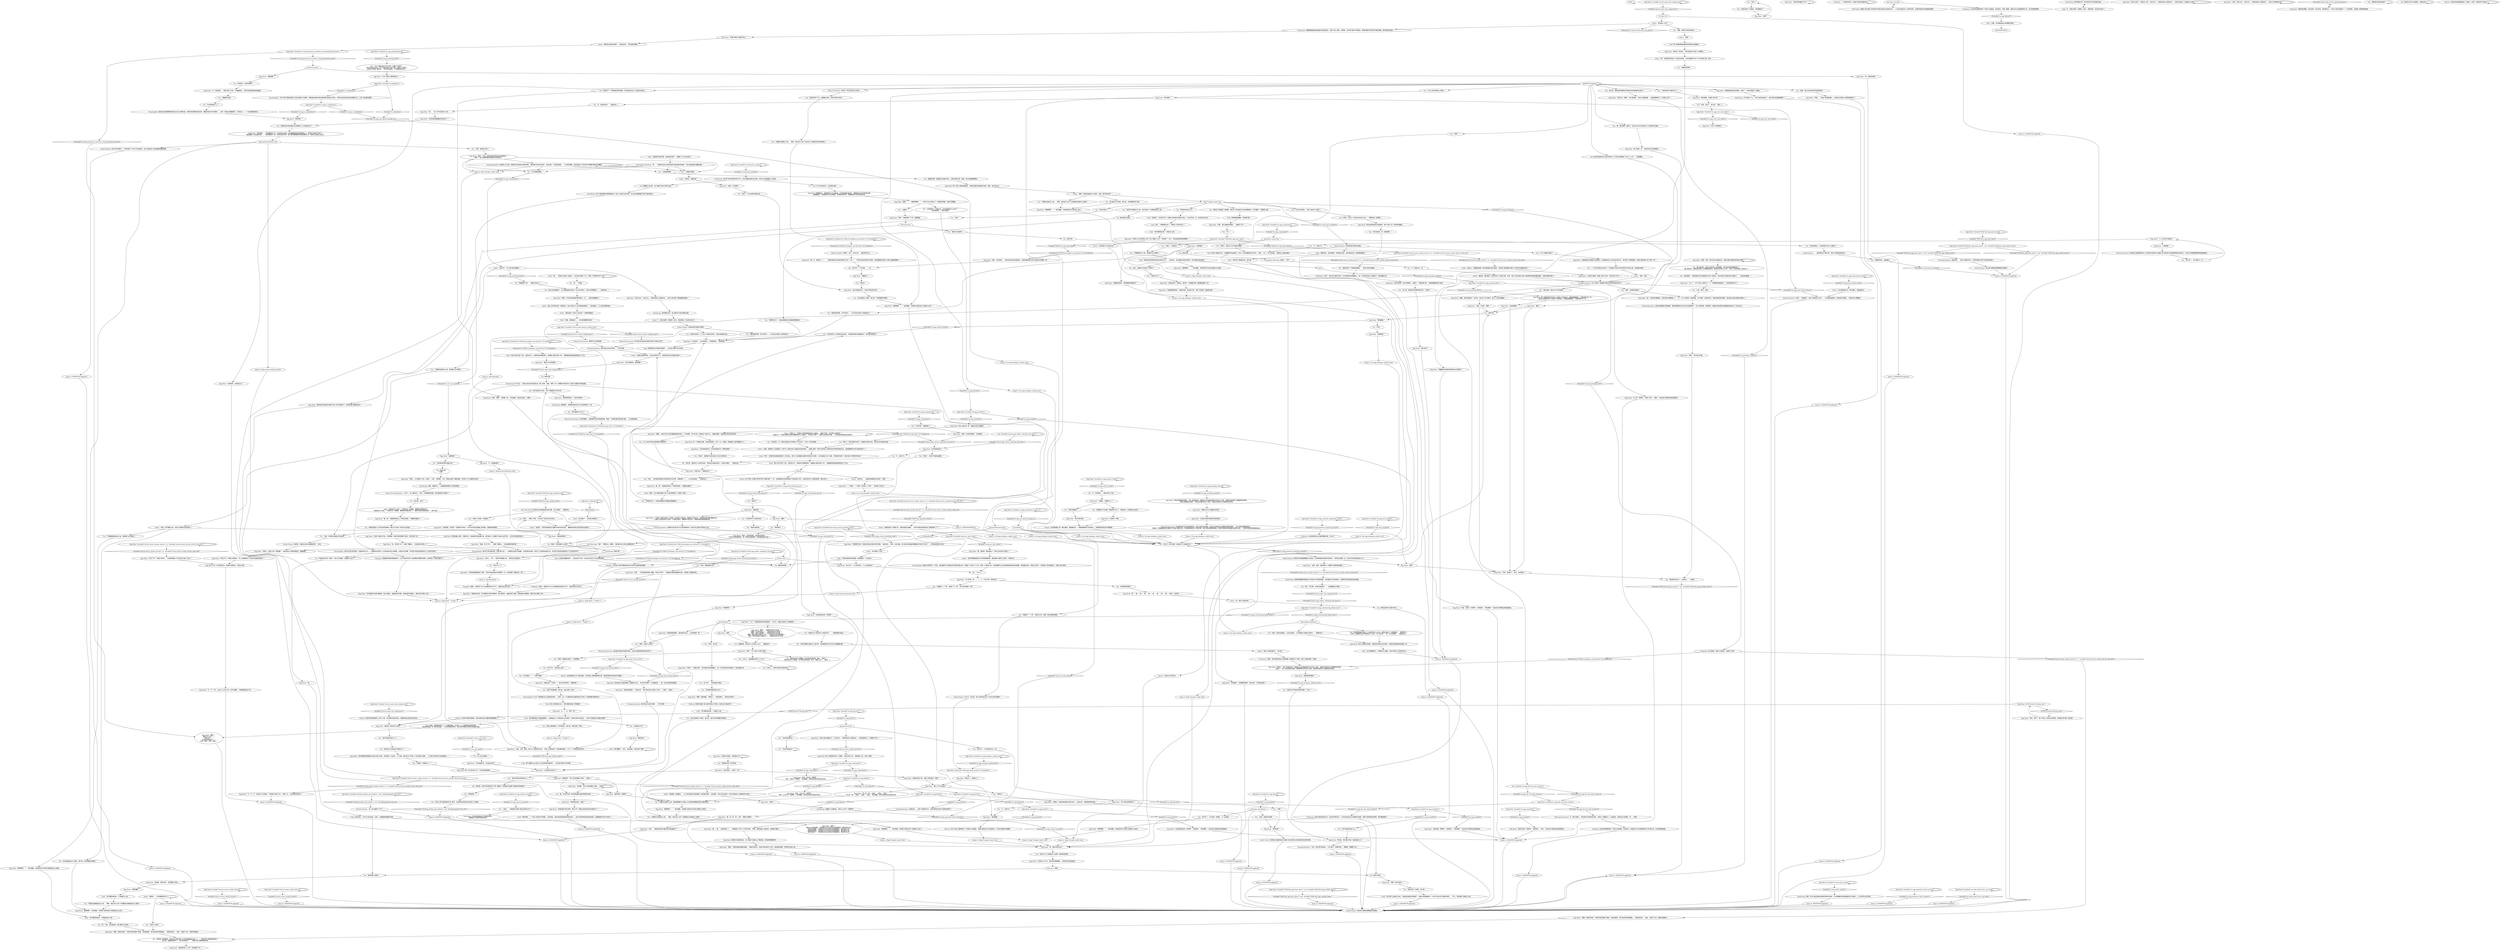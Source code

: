 # ICE / EGGHEAD
# Side-dialogue. Has the Physical Instrument check that makes Andre's Composure dance check easier and initiates the TO:DO - Make Van Eyck's jam more hard core
# ==================================================
digraph G {
	  0 [label="START"];
	  1 [label="input"];
	  2 [label="You: （说谎。）“但我想的*就是**瑞瓦肖势在必行*！”"];
	  3 [label="Shivers: 你身处它的怀抱中。"];
	  4 [label="Egg Head: Variable[\"ice.egg_shivers_second\"]"];
	  5 [label="Variable[\"ice.egg_shivers_second\"]", shape=diamond];
	  6 [label="!(Variable[\"ice.egg_shivers_second\"])", shape=diamond];
	  7 [label="Egg Head: “嗷耶！”（他甚至没有半点失望。）\n“嗷耶！杀光所有富人！”（他甚至没有半点失望。）\n“嗷耶！资本才是救赎！”（他甚至没有半点失望。）\n“哦耶！瑞瓦肖属于瑞瓦肖人民！”（他没有半点失望的情绪。）\n“嗷耶！我不知道自己在做什么！”（他甚至没有半点失望。）"];
	  8 [label="Endurance: 你的大脑开始运作时，耳边的节奏消失了。你听到血液在自己的脑袋中奔腾，用氧气滋养着你的思想，那节奏很耳熟……"];
	  9 [label="Physical Instrument: 你的肺知道气压会在那里振动，你的心知道它的孤独，而你的太阳神经丛知道舞步要踩在哪里……每个脊索动物都是如此……\n伴随这一节奏起舞的经历唤醒了你五脏六腑的记忆。你的肺知晓这压力不够炸裂。你的心脏知晓那种孤独。你的太阳神经丛知晓鼓点应落在何处……世间所有脊索动物都是如此："];
	  10 [label="Egg Head: “我写的歌词数量都多到违法了！”"];
	  11 [label="Egg Head: “好吧，我明白了，老兄。派对继续！”"];
	  12 [label="You: “是吗？”"];
	  13 [label="Drama: 这个年轻人在喊出*啊*和*耶*之前都*嗷*了一声。这样就能发出自带喉音的*戈特伍德*口音，让他的吼叫听上去更加狂野，更加*投入*。"];
	  14 [label="You: “我认为这样就够了，加上那段旋律已经是个*巨大的*改善了。现在已经很硬核了。”（结束任务。）"];
	  15 [label="Egg Head: “老铁们都准备好了吗？！”"];
	  16 [label="Noid: 诺伊德挺直腰板，等待着节奏……"];
	  17 [label="Egg Head: “我可以的！”他点点头。“如果你是这么希望的话——我可以成为那个神秘国度的渠道！”"];
	  18 [label="You: “成为法西斯主义者吧，爱凡客，我们的未来需要你的帮助。”"];
	  19 [label="Andre: “我甚至……不知道要如何开口了。”"];
	  20 [label="You: “不要成为道德主义者，那条路需要对大多数人无法觉察的细微差别进行理性审视。”"];
	  21 [label="Jump to: [MAINHUB-egghead]"];
	  22 [label="Interfacing: 压缩机根据辅助旁链输入信号的水平来控制增益。这样就能允许保持高音，无需填补所有顶部空间的峰值。"];
	  23 [label="Egg Head: “听到了吗？”他高兴地笑着。“听上去就像是凡·艾克的作品遗失的部分！”"];
	  24 [label="Egg Head: “等等——这*就是*4.5的。没事了，大家！”他咧嘴一下笑，把插头插进了辅助线路。你听到了令人满意的咔哒声。"];
	  25 [label="Egg Head: 他皱着眉头，用他那硕大无比的脑袋，在闷热帐篷的真空中，描摹着音乐无形的崇高乐章……\n他皱着眉头，用他那硕大无比的脑袋，在教堂的真空中，描摹着音乐无形的崇高乐章……"];
	  26 [label="Egg Head: 年轻人跟之前一样，随着音乐摇头晃脑的。"];
	  27 [label="Jump to: [MAINHUB-egghead]"];
	  28 [label="Jump to: [Egg Thought reader hub]"];
	  29 [label="Jump to: [Egg Thought reader hub]"];
	  30 [label="Egg Head: Variable[\"ice.egg_communist\"]"];
	  31 [label="Variable[\"ice.egg_communist\"]", shape=diamond];
	  32 [label="!(Variable[\"ice.egg_communist\"])", shape=diamond];
	  33 [label="Egg Head: “就是这样，不是吗？！”他点头表示赞同。“我就知道！”"];
	  34 [label="Egg Head: “哇哦！文化警察！”"];
	  35 [label="Inland Empire: 他*似乎是*确定了。但你却留下了挥之不去的疑虑，自己可能高估了这段演奏的硬核程度……"];
	  36 [label="You: “我现在帮不了你。我需要点别的，某种*特别*的东西……”"];
	  37 [label="Jump to: [Egg hardcoreification hub]"];
	  38 [label="You: “听起来似乎是个*疑问*，我以为问题是：问题是什么呢？”"];
	  39 [label="You: “那我现在听到的就是大名鼎鼎的凡·艾克的曲子吗？”"];
	  40 [label="Jump to: [ice.egg_dialogue_ended_once]"];
	  41 [label="You: “你漏掉了一个‘耶’。我喊了六个‘耶’，所以你也得喊六个耶。”"];
	  42 [label="You: “为什么要出发去*叶科卡塔*？这是什么意思？”\n“你以前也这么说过。为什么要出发去*叶科卡塔*？这是什么意思？”\n“但叶科卡塔是个重灾区，一处荒凉的废墟。不可能要去那儿吧？”"];
	  43 [label="Egg Head: “就快了！”那个拿着录音机，脚踩巨大的布雅迪罗靴子的年轻人说到，他银色的皮带扣上映着肺状的树芽。\n“就快了！”那个站在混音台后面，挥舞着拳头的年轻人说到，他银色的皮带扣上映着肺状的树芽。"];
	  44 [label="Shivers: 圣吉莱纳路上有一棵山楂树，紧挨着运河。一卷磁带缠绕在它的树枝上，仿佛青铜丝带在风中飘扬着……"];
	  45 [label="Jump to: [ice.egg_dialogue_ended_once]"];
	  46 [label="You: “不，我没有时间。”（拒绝任务。）"];
	  47 [label="You: “很高兴能知道。”"];
	  48 [label="Noid: “但大家都看到了。随便你怎么解释，但你不能否认它曾经发生过。”"];
	  49 [label="Andre: “基本上，你需要的就是一盘节奏强劲的音乐磁带，这样爱凡客就能用它跟凡·艾克的作品重新混音了。”"];
	  50 [label="Egg Head: “哇哦，听见了吗？！”他擦了擦眉头。“正弦波能够完美匹配！”"];
	  51 [label="Acele: “嘿……”阿西尔从麦克上抬起头。“你对爱凡客做了什么，警官？你把他*弄坏*了吗？”"];
	  52 [label="You: “等着瞧好了吧。”（朝爱凡客点头。）"];
	  53 [label="Egg Head: Variable[\"ice.egg_greeting_second\"]"];
	  54 [label="Variable[\"ice.egg_greeting_second\"]", shape=diamond];
	  55 [label="!(Variable[\"ice.egg_greeting_second\"])", shape=diamond];
	  56 [label="Egg Head: Variable[\"ice.egg_hub_reached\"]"];
	  57 [label="Variable[\"ice.egg_hub_reached\"]", shape=diamond];
	  58 [label="!(Variable[\"ice.egg_hub_reached\"])", shape=diamond];
	  59 [label="You: “还好你不是康米主义者，你应该成为一名极端自由主义者。”"];
	  60 [label="You: “康米主义者就是一群娘炮，国际主义空谈是无法对抗侵略者的，你们需要一个国家的力量。”"];
	  61 [label="You: “还是不要成为康米主义者为好，持有极端观点并不利于全面理解问题。”"];
	  62 [label="Egg Head: “可是……它得在唱机转盘上播放。而且它坏掉了。”目睹音乐被如此粗暴地对待，他的脸上流露出悲伤。"];
	  63 [label="Egg Head: “四处找找吧！你必须得帮它，拯救它，不能放着不管。”他把那捆磁带递了回来。"];
	  64 [label="Egg Head: “不，不，不，这会把人们吓跑的！”他把带子还给了你。“积极一点，让房间里充满*爱*！”"];
	  65 [label="Acele: “这是什么？”阿西尔从她的接触麦克风上抬起头。“真是*不错*，你们是怎么做到的？”\n“这是什么？”阿西尔震惊地从她的接触麦克风上抬起头。“听起来*太棒了*，旋律与低音相互交融……你们是如何做到如此完美的？”"];
	  66 [label="You: “做什么？我只是随手找到了一盘磁带交给爱凡客，而他正好非常擅长混音。”"];
	  67 [label="You: “末日号角，快要降临了。”"];
	  68 [label="Egg Head: “早安，同志们！耶耶耶！”他挥着手。“更加硬核！”这些话在中殿恢弘地回荡起来。"];
	  69 [label="Egg Head: “振荡矩阵？”那人忧虑地皱起了眉头。“在哪儿？”"];
	  70 [label="Empathy: 一个纯真的灵魂，尚未能习惯这荒唐的诡计。"];
	  71 [label="Interfacing: 对热忱的扭矩呆子开的残忍玩笑。\n对扭矩呆子兄弟开的残忍玩笑。"];
	  72 [label="Noid: “那可糟糕了，老兄。谎话连篇，而且还是个警察……”"];
	  73 [label="Jump to: [Egg Thought reader hub]"];
	  74 [label="You: “这只是极致硬核。”"];
	  75 [label="You: “这太原始了——一点都不硬核。”"];
	  76 [label="Noid: 年轻人微笑着点点头，同时慢慢地拿起了两柄锤子。"];
	  77 [label="Jump to: [MAINHUB-egghead]"];
	  78 [label="You: “等等！我刚刚记起来了！我是警察！”"];
	  79 [label="You: “实际上，它更有可能会*妨碍*我们。”"];
	  80 [label="Egg Head: “哦……”"];
	  81 [label="Egg Head: “不，这就是答案！”"];
	  82 [label="You: “你就只会不停地说这很*硬核*，对吗？”"];
	  83 [label="Inland Empire: 你认为，有没有一条*正道*能走出这个小径分岔的花园呢？"];
	  84 [label="Egg Head: “重要固然很好，但更重要的是要友好！”"];
	  85 [label="You: “我在想，你知不知道是谁杀了那个雇佣兵？就是被吊在褴褛飞旋旅店后院的那个。”"];
	  86 [label="Egg Head: “要让人们行动起来！”"];
	  87 [label="Jump to: [ice.egg_dialogue_ended_once]"];
	  88 [label="Egg Head: “哦，我知道！我知道这个！我可以告诉你它在哪儿！”"];
	  89 [label="Interfacing: 就像那个当铺老板，他叫什么名字？鸟巢罗伊。"];
	  90 [label="Jump to: [ice.egg_dialogue_ended_once]"];
	  91 [label="THEENDFORYOU"];
	  92 [label="Egg Head: “舞池之中没有限制！”"];
	  93 [label="Interfacing: 诺伊德是对的，爱凡客的天才技术就是关键。"];
	  94 [label="Inland Empire: 这里有些很*神秘*的事情……"];
	  95 [label="Egg Head: Variable[\"ice.egg_greeting_third\"]"];
	  96 [label="Variable[\"ice.egg_greeting_third\"]", shape=diamond];
	  97 [label="!(Variable[\"ice.egg_greeting_third\"])", shape=diamond];
	  98 [label="You: “不要成为法西斯主义者……等等，我在说什么呢？当然要成为法西斯主义者啊！”"];
	  99 [label="Jump to: [Egg Thought reader hub]"];
	  100 [label="Jump to: [MAINHUB-egghead]"];
	  101 [label="You: “你错了，资本并不能统治国家。”"];
	  102 [label="You: “欢迎来到瑞瓦肖！”"];
	  103 [label="Egg Head: “欢迎来到瑞瓦肖！欢迎来到瑞瓦肖！神秘的国度！”"];
	  104 [label="Jump to: [MAINHUB-egghead]"];
	  105 [label="Jump to: [givethetapes]"];
	  106 [label="Physical Instrument: 在你的胸腔，心脏随着声音的余韵震动着。想象一下如果你能驾驭这股力量……让它跳动起来。"];
	  107 [label="Egg Head: “哦哦。”他似乎正在头脑中翻阅着诸多选项。“不知道啊。说不定*有人*能用这个做出什么。按我的想象，这就是未来会发出的声音。”"];
	  108 [label="Jump to: [MAINHUB-egghead]"];
	  109 [label="Jump to: [MAINHUB-egghead]"];
	  110 [label="Conceptualization: 就是这样……这是个崭新的时代，世界的架构已经不可逆转地改变了。"];
	  111 [label="Egg Head: “欢迎来到瑞瓦肖！耶耶耶！”"];
	  112 [label="Egg Head: Variable[\"tc.arno_van_eyck\"]"];
	  113 [label="Variable[\"tc.arno_van_eyck\"]", shape=diamond];
	  114 [label="!(Variable[\"tc.arno_van_eyck\"])", shape=diamond];
	  115 [label="Conceptualization: 这难道不是*真正的*艺术家常做的吗？在前行的过程中不断弥补过去。"];
	  116 [label="Inland Empire: ……就好像你们打算分享一些惊人的教会秘闻似的……"];
	  117 [label="Egg Head: “这没有什么不对，我仍然深爱着硬核。”他突然开始沉思起来。"];
	  118 [label="Egg Head: “我可以成为一个康米主义者！”他点点头。“如果你是这么希望的话——你想让我成为一名康米主义者吗？！”"];
	  119 [label="Noid: “请不要把他变成一个康米主义者。”"];
	  120 [label="Egg Head: “耶！瑞瓦肖势在必行！”"];
	  121 [label="Egg Thought reader hub"];
	  122 [label="You: “不要做康米主义者，那条路*太过*硬核了。”"];
	  123 [label="Egg Head: “太阳降临！”"];
	  124 [label="You: “好极了！”"];
	  125 [label="You: “好吧，再见了，爱凡客。”[离开。]"];
	  126 [label="Andre: “嗯，基本上是这样的。”"];
	  127 [label="Egg Head: “耶耶耶耶耶嗷耶！”"];
	  128 [label="Egg Head: “没错，完全的，硬核！”"];
	  129 [label="Empathy: 他为自己不能对舞曲的未来作出更大贡献而感到羞愧。"];
	  130 [label="You: “在我继续下个话题之前，圣吉莱纳路在什么地方？”\n“圣吉莱纳路……我去过那里。”"];
	  131 [label="You: “不，但说真的……我有点担心不是。”"];
	  132 [label="shivers hub"];
	  133 [label="You: “一个资产阶级的女王给予一个急速资产阶级化的世界的资产阶级之爱，这就是你的肺。”"];
	  134 [label="Conceptualization: 怎么不是呢？肺难道不是你的灵魂呼吸的地方吗？"];
	  135 [label="Egg Head: “降临了！”"];
	  136 [label="Noid: “我认为这只是个巧合，混乱的行为，有限存在的偶然事件。就像爱凡客的天赋一样。”他朝唱机转盘后面的朋友点了点头。"];
	  137 [label="Endurance: 等等，他们希望你用自己的两条腿一路跑回马丁内斯，就为了找盘‘磁带’？好痛。"];
	  138 [label="You: 朝他竖起大拇指。"];
	  139 [label="Egg Head: “我可以成为极端分子！”他点点头。“如果你是这么希望的话——你希望我成为一个极端分子吗？！”"];
	  140 [label="You: “你错了，国家是不能完全屈从于自己的意志的。”"];
	  141 [label="Half Light: 杰曼尼·爱凡客巨大的笑容中折射出瑞瓦肖光明的未来，一个完全由瑞瓦肖人主宰的世界，这里的海岸并没有被邪恶侵蚀。"];
	  142 [label="You: “显然，人不应该草率地做决定。”"];
	  143 [label="Egg Head: Variable[\"church.ravers_inside_church\"]"];
	  144 [label="Variable[\"church.ravers_inside_church\"]", shape=diamond];
	  145 [label="!(Variable[\"church.ravers_inside_church\"])", shape=diamond];
	  146 [label="You: “等等，你是什么意思？”"];
	  147 [label="You: “好吧，哪里能修它呢？”"];
	  148 [label="Interfacing: 旁链节拍！"];
	  149 [label="Interfacing: 听着，你可以用压缩机来选择压缩中的音轨，无论是辅助信号或者磁带作为主输入。让它在信号之间交替。"];
	  150 [label="Inland Empire: 谁会成为硬核阳极舞曲的无罪者？"];
	  151 [label="MAINHUB-egghead"];
	  152 [label="You: “你能读心吗？”"];
	  153 [label="Noid: 年轻人拿起水平仪，对着探照灯检查起来，水在小小的测量管里闪闪发光。“是的，”过了一会儿他说着。“我想这么说是正确的。”"];
	  154 [label="Egg Head: “我很抱歉。”"];
	  155 [label="You: “我可以帮你解决，但不是现在。爱凡客，再告诉我一件事。”"];
	  156 [label="You: “好吧，我改变主意了。”"];
	  157 [label="You: 试着想想，有没有什么东西可以让它……硬核起来？"];
	  158 [label="Jump to: [MAINHUB-egghead]"];
	  159 [label="Jump to: [MAINHUB-egghead]"];
	  160 [label="You: “耶耶耶耶！”"];
	  161 [label="Egg Head: “早上好啊，耶！一，二，三！叶科卡塔，快快出发！“"];
	  162 [label="Egg Head: “我是派对男孩，这是我的工作！”"];
	  163 [label="You: “派对男孩是什么？”"];
	  164 [label="Egg Head: “什么？！”这个年轻人突然动了一下，仿佛要把音量调低了，但这是异想天开了。"];
	  165 [label="Egg Head: “哇哦，好吧！我们应该从旋律开始，但我们要从哪里弄来这些东西呢？”"];
	  166 [label="You: “我不知道，我还以为*你*知道呢……”"];
	  167 [label="You: “真的吗？”"];
	  168 [label="Untitled hub"];
	  169 [label="Logic: 那安德烈正在安装的压缩机……正在进行某种*并行处理*……"];
	  170 [label="Egg Head: Variable[\"TASK.find_egg_beat_done\"]"];
	  171 [label="Variable[\"TASK.find_egg_beat_done\"]", shape=diamond];
	  172 [label="!(Variable[\"TASK.find_egg_beat_done\"])", shape=diamond];
	  173 [label="Egg Head: “哦耶，混音时间到！”他的声音响彻整个教堂，他拿起磁带，把它放进空的卷轴槽上。“磁带放这里——B面。”他按下开关，磁带开始旋转……"];
	  174 [label="Egg Head: “听着，我正准备给你看呢……准备好了吗？”"];
	  175 [label="Andre: “我生下来就准备好了，爱凡客！”"];
	  176 [label="Egg Head: “当然，我可以的！”他点点头。“如果你是这么希望的话——我可以不再表明立场！”"];
	  177 [label="Noid: “请不要把他变成一个道德主义者。”"];
	  178 [label="Jump to: [MAINHUB-egghead]"];
	  179 [label="Egg Head: Variable[\"church.egg_church_greeting_done\"]"];
	  180 [label="Variable[\"church.egg_church_greeting_done\"]", shape=diamond];
	  181 [label="!(Variable[\"church.egg_church_greeting_done\"])", shape=diamond];
	  182 [label="Physical Instrument: 振动敲打着你的忧郁的灵魂，这音乐在教堂里听起来好听多了。"];
	  183 [label="Egg Head: “磁带绕着卷轴转，我的麦克在地上，让世界旋转！耶！”"];
	  184 [label="You: “这个呢？”（给他圣桑小教堂。）"];
	  185 [label="Egg Head: “不，不，不行，这会让人们伤心的！这不叫硬核。”他把磁带还给了你。"];
	  186 [label="Egg Head: “哇哦……”他高兴地满脸通红。“这是你从阿诺本人那里拿到的吗？”"];
	  187 [label="Egg Head: “没错！酷炫又可怕，非常硬核！他的声音响彻整个房间，然后沉寂下来。”"];
	  188 [label="Egg Head: “哦，哦！”他困惑的脸挂上了邪恶的笑容。“但要如何做呢？”"];
	  189 [label="Pain Threshold: 你的身体正承受着低频率的冲撞，这让你感觉……重获新生。"];
	  190 [label="Egg Head: 音频的冲击极其恢弘，这个瘾君子在舞台上手舞足蹈，热情地挥舞着双手。"];
	  191 [label="Egg Head: IsKimHere()"];
	  192 [label="IsKimHere()", shape=diamond];
	  193 [label="!(IsKimHere())", shape=diamond];
	  194 [label="You: “问题是，问题是什么？！”"];
	  195 [label="Egg Head: “是有什么东西在阻止它吗？除了嗑嗨了之外？”他思索了一会儿，然后他的表情变得明朗了……"];
	  196 [label="Andre: “噢耶，把他变成康米主义者吧，来吧！那可就太棒了！”"];
	  197 [label="Noid: 身后，他的朋友放下了一个沉重的电钻，他也在一心一意地等待这你的判断。\n他的朋友收起了吊儿郎当的态度，一本正经地面向你们。他也在等待着你全神贯注地做出判断。"];
	  198 [label="You: “我并不知道答案，爱凡客，再告诉我一件事。”"];
	  199 [label="Egg Head: “但它要如何*变得*硬核呢？我心里明白，脑袋却想不清楚。如果这都不算超凡，那其它的又算什么呢……”"];
	  200 [label="Andre: “你知道凡·艾克？”"];
	  201 [label="You: “你可以*耶*或者胡言乱语一整天，但这些歌对我来说仍然没什么*难度*。”"];
	  202 [label="Egg Head: “喷漆材料！”"];
	  203 [label="Jump to: [ice.egg_dialogue_ended_once]"];
	  204 [label="Egg Head: Variable[\"ice.egg_shivers_third\"]"];
	  205 [label="Variable[\"ice.egg_shivers_third\"]", shape=diamond];
	  206 [label="!(Variable[\"ice.egg_shivers_third\"])", shape=diamond];
	  207 [label="You: 沉默不语。"];
	  208 [label="Egg Head: “一个思想！一个灵魂！没有第二个世界——没有第二条生命！”"];
	  209 [label="Egg Head: “警官！”爱凡客大叫着。"];
	  210 [label="Jump to: [MAINHUB-egghead]"];
	  211 [label="You: “不要成为道德主义者……等等，我在说什么呢？你应该小心理性地考虑你的选择。”"];
	  212 [label="Egg Head: Variable[\"ice.egg_physinstr_first_success\"]"];
	  213 [label="Variable[\"ice.egg_physinstr_first_success\"]", shape=diamond];
	  214 [label="!(Variable[\"ice.egg_physinstr_first_success\"])", shape=diamond];
	  215 [label="Jump to: [givethetapes]"];
	  216 [label="You: “安德烈说对了，听起来就像是本地民歌的重置版本。”"];
	  217 [label="Egg Head: Variable[\"TASK.find_egg_melody_done\"]"];
	  218 [label="Variable[\"TASK.find_egg_melody_done\"]", shape=diamond];
	  219 [label="!(Variable[\"TASK.find_egg_melody_done\"])", shape=diamond];
	  220 [label="Egg Head: “阿诺即将归来！但我们目前还在做*别的*事情。”他转向你。“好吧，去告诉她，爱凡客已经准备好跟随她的*好音乐*狂欢了——然后我会把音乐关掉！”"];
	  221 [label="Egg Head: Variable[\"ice.egg_communist\"]"];
	  222 [label="Variable[\"ice.egg_communist\"]", shape=diamond];
	  223 [label="!(Variable[\"ice.egg_communist\"])", shape=diamond];
	  224 [label="You: “你应该启动，呃，振荡矩阵。”"];
	  225 [label="Egg Head: “警察能够驾驭这些按键！太酷了！”他对你竖起了大拇指。"];
	  226 [label="You: “你说你很担心，是觉得音乐有什么问题吗？”"];
	  227 [label="You: “差不多了，可以再努力一点……”"];
	  228 [label="Jump to: [MAINHUB-egghead]"];
	  229 [label="Endurance: 你眼前膨胀起来的抽象形状皆是虚无。这是个核心问题，而答案，在你的头脑中不断跌宕。黑暗的撞击声是所有节奏的源泉，数学背后的灵感……"];
	  230 [label="You: “不，就是这么一说。”"];
	  231 [label="Egg Head: Variable[\"ice.egg_perception_missed_a\"]"];
	  232 [label="Variable[\"ice.egg_perception_missed_a\"]", shape=diamond];
	  233 [label="!(Variable[\"ice.egg_perception_missed_a\"])", shape=diamond];
	  234 [label="Encyclopedia: 错综复杂的灌溉网络系统在大地上纵横交错，时断时续的磷质泥浆海洋，撕破的油布在风中飘扬……还有一双熔化的橡胶靴子。总而言之——一个真正硬核的地方。"];
	  235 [label="Egg Head: “硬核派对25/7超越冬区风格！”"];
	  236 [label="Egg Head: “硬核！”"];
	  237 [label="Conceptualization: “会吗？或许是对他来说——你只剩下一两章内容了。更像是，倒数第二章……"];
	  238 [label="Authority: 你没有接受过这方面的警察训练。怎么办？"];
	  239 [label="questionittotheveryend"];
	  240 [label="You: “为什么肺能代表爱？”"];
	  241 [label="You: “也许阿诺·凡·艾克就住在这附近，只是把他的部分歌曲扔掉了，因为他觉得很烂？”"];
	  242 [label="Andre: “总而言之……这都是你要解决的问题了，警官。”"];
	  243 [label="You: “老实说，我现在什么也想不起来。但我会试试能否想出一个解决方案的。”（继续任务。）"];
	  244 [label="Egg Head: “我很抱歉。”"];
	  245 [label="Electrochemistry: 但还有一样东西没有让你失望……"];
	  246 [label="You: “你觉得在教堂里怎么样？”"];
	  247 [label="Egg Head: “好极了！”他接过带子，把它接到空的卷轴槽上。他一只手捂住耳朵听着音乐，然后摇着头说："];
	  248 [label="Jump to: [Egg Head: \"\"Yeagh!\"\"]"];
	  249 [label="You: “如果这就是凡·艾克作品的答案呢？我们这个用这个声音作为低音部……”"];
	  250 [label="Egg Head: Variable[\"church.andre_the_compressor\"]"];
	  251 [label="Variable[\"church.andre_the_compressor\"]", shape=diamond];
	  252 [label="!(Variable[\"church.andre_the_compressor\"])", shape=diamond];
	  253 [label="Egg Head: “开始旁链，你是说？”他把音乐声调小，双手灵巧地在混音器上移动着，设置各种控制键……"];
	  254 [label="Egg Head: “终极效果登场！”"];
	  255 [label="Egg Head: “德洛莉丝教堂——快快出发！”爱凡客在音乐中迷失了自己。“一起来！一起来！”"];
	  256 [label="Egg Head: 另一个卷轴台空着，缆线到处都是，另外一边，你看到一条辅助线上面写着数字4.5。"];
	  257 [label="You: “听上去未来堪忧。”"];
	  258 [label="Encyclopedia: 或许也不是戈特伍德，而是*奥兰治*——大概是在向奥兰治致敬，从他的姓名来看，阿诺·凡·艾克就来自奥兰治。你*现在*听到的会是阿诺·凡·艾克的创作吗？"];
	  259 [label="Egg Head: “要是我们现在能有*最具冲击力*的节拍就好了，那将是难以想象的狂欢！”"];
	  260 [label="Egg Head: “但是这样吗？我是说，真的吗？”他像猫头鹰一般把脑袋歪到一边。"];
	  261 [label="Egg Head: “没有国家，只有模糊的国界！没有战争，只有阶级战争！”"];
	  262 [label="Shivers: 世界就是个冰冷的水池。"];
	  263 [label="Egg Head: “好像只是有点*极致*而已。”"];
	  264 [label="Endurance: 硬核。"];
	  265 [label="Egg Head: “有时候我觉得阳极音乐还处于婴儿阶段，你知道吗？比如说，上个月我一直在听这个阿诺·凡·艾克的即兴演奏……51年剩下来的日子还会继续听……”"];
	  266 [label="Egg Head: “仔细听，你就会明白要传达的讯息了。没有幻觉，你感受到的是灵魂！”"];
	  267 [label="Egg Head: “没错，请求！我希望每个人都能尽可能的靠近舞台！”"];
	  268 [label="You: “我不知道该说些什么了……”"];
	  269 [label="Andre: “和马赛克人行道。”"];
	  270 [label="Jump to: [MAINHUB-egghead]"];
	  271 [label="Empathy: 他心底涌出一股巨大的喜悦。这是件*大事*。"];
	  272 [label="Egg Head: 一个漂染了金发的年轻人正举着一台哈蒙沃什录音机，随着音乐节拍点头。他带着会意的微笑看着你说……\n一个漂染了金发的年轻人站在一个调音台背后，随着音乐节拍点头。带着会意的微笑看着你说……"];
	  273 [label="You: “谢谢你的故事。”"];
	  274 [label="Egg Head: “艾克粉头最强！普通人变成了粉头！男孩长成了男人！”"];
	  275 [label="Noid: “是啊。也许当铺对面那个街头小贩有磁带卖？只是有个想法。”"];
	  276 [label="Egg Head: Variable[\"church.andre_the_compressor\"]"];
	  277 [label="Variable[\"church.andre_the_compressor\"]", shape=diamond];
	  278 [label="!(Variable[\"church.andre_the_compressor\"])", shape=diamond];
	  279 [label="Jump to: [MAINHUB-egghead]"];
	  280 [label="Jump to: [ice.egg_dialogue_ended_once]"];
	  281 [label="Egg Head: Variable[\"church.ravers_inside_church\"]"];
	  282 [label="Variable[\"church.ravers_inside_church\"]", shape=diamond];
	  283 [label="!(Variable[\"church.ravers_inside_church\"])", shape=diamond];
	  284 [label="Noid: “请不要把他变成一个极端自由主义者。”"];
	  285 [label="Jump to: [Egg Thought reader hub]"];
	  286 [label="germaine moralist"];
	  287 [label="Jump to: [MAINHUB-egghead]"];
	  288 [label="Egg Head: “是啊……”"];
	  289 [label="You: “我给你带了个炸裂的精选集。”（给他门枪手精选集。）"];
	  290 [label="Egg Head: “哇，你听到了吗？”他擦了擦额头。“正弦波完全匹配上了！”"];
	  291 [label="Egg Head: “实际上，不行。”他用手梳理着头发。“我完全无法控制它。”"];
	  292 [label="You: *旁链*？那究竟是什么意思？"];
	  293 [label="You: “硬核美学的低音加剧了。”"];
	  294 [label="Noid: “这太疯狂了，正弦波已经破表了。”"];
	  295 [label="Kim Kitsuragi: “哦不。”警督闭上了眼睛。“我们要*永远*呆在这座教堂里了。”"];
	  296 [label="Inland Empire: 哦天哪，你要永远呆在这座教堂里了，永远。"];
	  297 [label="Egg Head: “流动器？”那人忧虑地皱起了眉头。“在哪儿？”"];
	  298 [label="You: “来啊，让专业人士来告诉你该怎么做。”（随意转动一些旋钮。）"];
	  299 [label="Noid: “他不是什么康米主义者，只是喜欢喊这些东西罢了。他是从帕里瑟姆的一个音乐节目主持人那里学来的……不过，*她*倒是个康米主义者。”"];
	  300 [label="Egg Head: “嗷耶！”\n“康米主义统治国家！”他带着无与伦比的灿烂笑容看着你，看你是否认同。\n“资本统治国家！”他带着无与伦比的灿烂笑容看着你，看你是否认同。\n“国家统治国家！”他带着无与伦比的灿烂笑容看着你，看你是否认同。\n“是时候妥协了！”他带着无与伦比的灿烂笑容看着你，看你是否认同。"];
	  301 [label="You: 感受血液在你头脑中流动。"];
	  302 [label="Jump to: [MAINHUB-egghead]"];
	  303 [label="You: “这位*凡·艾克*是谁？是他创作了这首曲子吗？”"];
	  304 [label="Egg Head: Variable[\"ice.egg_dialogue_ended_once\"]"];
	  305 [label="Variable[\"ice.egg_dialogue_ended_once\"]", shape=diamond];
	  306 [label="!(Variable[\"ice.egg_dialogue_ended_once\"])", shape=diamond];
	  307 [label="Perception (Hearing): 他漏了一个耶！"];
	  308 [label="Egg Head: “真正的核心！太棒了！耶！”"];
	  309 [label="Egg Head: “音乐之中，小心你的背后，小心心脏病发作！”"];
	  310 [label="You: “感觉很冷。”"];
	  311 [label="You: “但是这样吗？我是说，真的硬核吗？”"];
	  312 [label="Egg Head: “就是硬核！”"];
	  313 [label="Encyclopedia: 或许并不是戈特伍德，可能是*奥兰治*——大概是在向阿诺·凡·艾克的故乡奥兰治致敬，从他的名字来看。你*现在*听到的会是阿诺·凡·艾克的作品吗？"];
	  314 [label="You: “是的！”"];
	  315 [label="Egg Head: “我是麦克执行者，我是小鸡检查员，嗷耶！”"];
	  316 [label="You: 沉默不语。\n*沉默*。"];
	  317 [label="Andre: “很好，很好。”"];
	  318 [label="Noid: “客观地说，当时是很好。然而她去世后，他们就如往常一样把事情搞砸了。”"];
	  319 [label="You: “安德烈说对了，听起来就像是本地歌曲的重置版本。”"];
	  320 [label="Egg Head: IsTaskActive(\"TASK.investigate_sea_fortress\")--[[ Variable[ ]]"];
	  321 [label="IsTaskActive(\"TASK.investigate_sea_fortress\")--[[ Variable[ ]]", shape=diamond];
	  322 [label="!(IsTaskActive(\"TASK.investigate_sea_fortress\")--[[ Variable[ ]])", shape=diamond];
	  323 [label="You: “你是什么意思？”"];
	  324 [label="You: “成为道德主义者吧，爱凡客，平衡需要你的帮助。”"];
	  325 [label="Volition: 你感觉杰曼尼·爱凡客的笑容过于热情，但现在也只能这样了。"];
	  326 [label="Egg Head: “第二章第一页！”他的声音在大堂里回响。"];
	  327 [label="Egg Head: “磁带，哦耶！”他咧嘴一笑。“转动磁带，直到空间逃亡，哦耶！”"];
	  328 [label="Egg Head: “真我！”他转动着混音器的旋钮。“神就在这附近，但或许他的耳朵不太好。我来提高音量，好把他引到这儿来。”"];
	  329 [label="Egg Head: “这就是美，这就是生活！”"];
	  330 [label="You: 音频的冲击可以被调和，连接这些点。"];
	  331 [label="You: Variable[\"church.egg_whitec_sidechain_the_bass\"]"];
	  332 [label="Variable[\"church.egg_whitec_sidechain_the_bass\"]", shape=diamond];
	  333 [label="!(Variable[\"church.egg_whitec_sidechain_the_bass\"])", shape=diamond];
	  334 [label="You: “我们能做点什么吗？”"];
	  335 [label="Jump to: [MAINHUB-egghead]"];
	  336 [label="Egg Head: “耶！反叛的呐喊！”"];
	  337 [label="You: “我就是法律，我就是这方面的专家。让我来判断它是：超级、超凡还是极致硬核。”"];
	  338 [label="Noid: “我们都知道这不是超级硬核了。如果权威人士不断地这么告诉我们，而事实显然并非如此——我们又怎能进步为超级王国呢？”"];
	  339 [label="Encyclopedia: RCM？那是瑞瓦肖公民武装的简称——是你！这个人叫嚷的每句话都是有意义的吗？*内部相容*是真的吗？"];
	  340 [label="Jump to: [Egg Head: \"\"Yeagh!\"\"]"];
	  341 [label="Egg hardcoreification hub"];
	  342 [label="Empathy: 他被某种神秘的情感控制了。这不仅是对你这个如此硬核的警察的崇拜，还有更多。会是*感激*吗？"];
	  343 [label="You: “耶耶耶耶耶嗷耶！”"];
	  344 [label="You: “我开始认为这真的与本案无关了。”"];
	  345 [label="Egg Head: “雷达之下，巅峰之上！”"];
	  346 [label="Jump to: [THEENDFORYOU]"];
	  347 [label="You: 继续沉默。"];
	  348 [label="Conceptualization: 我们现在正在进行某种……*并行处理*……"];
	  349 [label="huborg"];
	  350 [label="Interfacing: 诺伊德是对的，爱凡客的天才技术就是关键。"];
	  351 [label="Noid: “请不要把他变成一个法西斯主义者。”"];
	  352 [label="Composure: 这位青年羞愧地垂下了那过大的脑袋。他没想出一句感人肺腑，能够让伟大领袖满意的口号，这令他感到惭愧。"];
	  353 [label="You: “差不多了，可以再多……一些……”"];
	  354 [label="Egg Head: “拜托，拜托？”那个年轻人对你灿烂地笑着，如同夏日的太阳一般无罪。"];
	  355 [label="Volition: 他恳求的笑容能够让人卸下心防。但只要你的意志坚定，就能抵挡住这般灿烂的攻击。"];
	  356 [label="Logic: 那个留着尖尖头发的人正在安装的压缩机呢……正在进行某种*并行处理*……"];
	  357 [label="Egg Head: “嚯，砰—砰—砰，大师！”瘾君子挥着手。"];
	  358 [label="Egg Head: Variable[\"tc.innocentic_system\"]"];
	  359 [label="Variable[\"tc.innocentic_system\"]", shape=diamond];
	  360 [label="!(Variable[\"tc.innocentic_system\"])", shape=diamond];
	  361 [label="You: “毫无疑问这是3.5，在地板上。”（指着它。）"];
	  362 [label="Jump to: [MAINHUB-egghead]"];
	  363 [label="Egg Head: “消除贫困！耶耶耶！”他挥着手。“更加硬核！”这些话在中殿恢弘地回荡起来。"];
	  364 [label="Egg Head: “循序渐进！耶耶耶！”"];
	  365 [label="You: “哪里都没有，是我编的。”"];
	  366 [label="Egg Head: “硬核。”"];
	  367 [label="You: “我也在想这个！”"];
	  368 [label="You: “意思是你会读心吗？”"];
	  369 [label="You: “再告诉我一件事吧，爱凡客……”"];
	  370 [label="Logic: 但你没有。几乎可以肯定的是，这是一个超越理性极限的问题。"];
	  371 [label="Jump to: [Egg hardcoreification hub]"];
	  372 [label="Egg Head: “我是硬核韵律者，乐曲进攻者，麦克执行者，*第六*检查者！我就是法律！”"];
	  373 [label="Egg Head: Variable[\"ice.egg_question_isquestion_heard\"]"];
	  374 [label="Variable[\"ice.egg_question_isquestion_heard\"]", shape=diamond];
	  375 [label="!(Variable[\"ice.egg_question_isquestion_heard\"])", shape=diamond];
	  376 [label="Egg Head: “这就是阿诺·凡·艾克！你准备好了吗？”"];
	  377 [label="Egg Head: Variable[\"church.ravers_inside_church\"]  or  Variable[\"church.ravers_inside_church_with_lab\"]"];
	  378 [label="Variable[\"church.ravers_inside_church\"]  or  Variable[\"church.ravers_inside_church_with_lab\"]", shape=diamond];
	  379 [label="!(Variable[\"church.ravers_inside_church\"]  or  Variable[\"church.ravers_inside_church_with_lab\"])", shape=diamond];
	  380 [label="You: “呃，不是，其实我是在一棵山楂树上找到的……”"];
	  381 [label="Andre: “天哪，请不要那么做。世界上的剥削已经足够多了。”"];
	  382 [label="Egg Head: “嗷啊啊啊！！！”他叫嚷着，你想他终究不会成为法西斯主义者的。"];
	  383 [label="Egg Head: “资产是会自我调节的！”"];
	  384 [label="Egg Head: “欢迎来到瑞瓦肖！”"];
	  385 [label="Egg Head: Variable[\"church.egg_whitec_sidechain_the_bass\"]"];
	  386 [label="Variable[\"church.egg_whitec_sidechain_the_bass\"]", shape=diamond];
	  387 [label="!(Variable[\"church.egg_whitec_sidechain_the_bass\"])", shape=diamond];
	  388 [label="Conceptualization: 我们现在正在进行某种……*并行处理*……"];
	  389 [label="Egg Head: Variable[\"TASK.find_egg_beat_done\"]  and  Variable[\"TASK.find_egg_melody_done\"]"];
	  390 [label="Variable[\"TASK.find_egg_beat_done\"]  and  Variable[\"TASK.find_egg_melody_done\"]", shape=diamond];
	  391 [label="!(Variable[\"TASK.find_egg_beat_done\"]  and  Variable[\"TASK.find_egg_melody_done\"])", shape=diamond];
	  392 [label="Egg Head: “哦……哦……她用的是3.5……”紧接着是一阵令人不安的沉默。“是啊，辅助线是4.5毫米的。这两者不兼容。”"];
	  393 [label="Egg Head: Variable[\"ice.egg_moralist\"]"];
	  394 [label="Variable[\"ice.egg_moralist\"]", shape=diamond];
	  395 [label="!(Variable[\"ice.egg_moralist\"])", shape=diamond];
	  396 [label="You: “但你为什么不是康米主义者呢？康米即是真理。”"];
	  397 [label="Noid: “除非你现在想的是*瑞瓦肖势在必行*……总而言之，我也遇到过类似的情况，所以我明白你的意思。”"];
	  398 [label="Egg Head: “嗷啊啊啊！！！”他叫嚷着，你想他终究不会成为康米主义者的。"];
	  399 [label="You: “你说得对，我没有想那个。”"];
	  400 [label="Empathy: 这位青年羞愧地垂下了那过大的脑袋。他没想出一句能够让伟大领袖满意的无产阶级口号，这令他感到惭愧。"];
	  401 [label="Egg Head: Variable[\"whirling.necktie_personified\"]  and  CheckEquipped(\"neck_tie\")"];
	  402 [label="Variable[\"whirling.necktie_personified\"]  and  CheckEquipped(\"neck_tie\")", shape=diamond];
	  403 [label="!(Variable[\"whirling.necktie_personified\"]  and  CheckEquipped(\"neck_tie\"))", shape=diamond];
	  404 [label="Egg Head: “从我出生的那天起就开始写歌词。”"];
	  405 [label="Encyclopedia: 遥远的卡特拉有一个地方，越过被称为*冬季轨道*的特定纬度之后，那里的一天有25个小时。那是一片极寒之地，在惨遭遗弃之后仅存酒鬼和惨败的摇滚明星。那里遍布亘石，萧条与只建了一半的跳台飞跃滑雪荒山。苏鲁人居于此地。"];
	  406 [label="Egg Head: “我知道！我本来可以说的！”"];
	  407 [label="shiveringtowardchoice"];
	  408 [label="Interfacing: 有个办法——把你以前说过的话再复述一遍！或者，或者，等等！说一点稍微不同的东西！这将产生截然不同的结果。"];
	  409 [label="Egg Head: “硬核最强！”"];
	  410 [label="Egg Head: “硬核！”"];
	  411 [label="You: “这个嘛，肺是你的灵魂呼吸的地方，不是吗？”"];
	  412 [label="Andre: “加姆洛克有一家唱片店，但离这里有点距离……或许当地的店家或者杂工能帮你修一下？”"];
	  413 [label="Andre: “那低音呢？你有什么想法吗？”安德烈看着你。"];
	  414 [label="Noid: “没错，另外能知道自己的极限也很好。”"];
	  415 [label="Egg Head: Variable[\"ice.egg_fascist\"]"];
	  416 [label="Variable[\"ice.egg_fascist\"]", shape=diamond];
	  417 [label="!(Variable[\"ice.egg_fascist\"])", shape=diamond];
	  418 [label="You: “我找到了这卷磁带，或许你可以把它跟凡·艾克的演奏重新合成一下。”（将修好的山楂树磁带给他。）\n“爱凡客！我把磁带修好了。也许现在能用了。”（将修好的山楂树磁带给他。）"];
	  419 [label="Egg Head: 他一只手捂住耳朵，用耳机听着音乐，然后大叫着："];
	  420 [label="Egg Head: “正弦波完全匹配上了！”"];
	  421 [label="Jump to: [MAINHUB-egghead]"];
	  422 [label="Acele: “到底发生什么事了？”阿西尔在一旁看着，被眼前的景象惊呆了。\n“到底发生什么事了？”阿西尔在一旁看着，被眼前的景象惊呆了。“旋律与低音交融的感觉……很不自然。”"];
	  423 [label="Egg Head: “大家，大家！别慌，我*马上*就把阿诺关掉，”年轻人边喊边按下了混音器的按键。“为了一个*特别安排的活动*……”"];
	  424 [label="Egg Head: “嗷耶！”\n“康米主义万岁！！”\n“资本万岁！！”\n“欢迎来到瑞瓦肖！！”\n“正常！稳定！正常！稳定！”"];
	  425 [label="Conceptualization: 如果有什么的话，那就是它听起来有点像*原型*。就好像它尚未完全成形。你或许是一个濒死的酒鬼，一个失败的警察，但你很肯定一样东西不可能既*原型*又*硬核*。"];
	  426 [label="You: “这条鱼多少钱？”"];
	  427 [label="You: “你不可以，但还是这么做了。”"];
	  428 [label="Egg Head: “嗯哼？”这个年轻人充满了期待！"];
	  429 [label="Egg Head: “什么？”他带着惯有的惊奇望着你。“伙计们，他脑子里发生了某种事情！”"];
	  430 [label="Egg Head: Variable[\"ice.acele_heard_arno_van_eyck\"]"];
	  431 [label="Variable[\"ice.acele_heard_arno_van_eyck\"]", shape=diamond];
	  432 [label="!(Variable[\"ice.acele_heard_arno_van_eyck\"])", shape=diamond];
	  433 [label="You: “没错，我是艾克的狂热粉丝。”"];
	  434 [label="You: “你的朋友阿西尔提起过他。”"];
	  435 [label="You: “我不知道该说些什么了。”"];
	  436 [label="Egg Head: “早上好！耶！一起来，一起来，一起来！”\n“早上好！耶！一起来，一起来，一起来！”他叫嚷着，显然没有意识到现在的时间。"];
	  437 [label="You: “为什么？”"];
	  438 [label="Jump to: [ice.egg_dialogue_ended_once]"];
	  439 [label="You: “需要更多低音。”"];
	  440 [label="Shivers: 你背后的皮肤紧绷起来，有那么一秒钟，你甚至听不到音乐了。"];
	  441 [label="Egg Head: Variable[\"ice.egg_head_shivers_first\"]"];
	  442 [label="Variable[\"ice.egg_head_shivers_first\"]", shape=diamond];
	  443 [label="!(Variable[\"ice.egg_head_shivers_first\"])", shape=diamond];
	  444 [label="You: “仁爱、慈悲、自律。”"];
	  445 [label="You: “还有旋律。一首好旋律才是让歌曲真正*持久*的秘诀，这样你就不会再把它抛之脑后了。”（指向你的脑袋。）"];
	  446 [label="Egg Head: IsTaskActive(\"TASK.investigate_sea_fortress\")--[[ Variable[ ]]"];
	  447 [label="IsTaskActive(\"TASK.investigate_sea_fortress\")--[[ Variable[ ]]", shape=diamond];
	  448 [label="!(IsTaskActive(\"TASK.investigate_sea_fortress\")--[[ Variable[ ]])", shape=diamond];
	  449 [label="Egg Head: Variable[\"church.ravers_inside_church\"]  or  Variable[\"church.ravers_inside_church_with_lab\"]"];
	  450 [label="Variable[\"church.ravers_inside_church\"]  or  Variable[\"church.ravers_inside_church_with_lab\"]", shape=diamond];
	  451 [label="!(Variable[\"church.ravers_inside_church\"]  or  Variable[\"church.ravers_inside_church_with_lab\"])", shape=diamond];
	  452 [label="Jump to: [ice.egg_dialogue_ended_once]"];
	  453 [label="You: “不要成为极端自由主义者……等等，我在说什么呢？当然要成为极端自由主义者啊！”"];
	  454 [label="Andre: “哦太好了，这*正是*我们需要的。”"];
	  455 [label="Egg Head: Variable[\"ice.egg_liberal\"]"];
	  456 [label="Variable[\"ice.egg_liberal\"]", shape=diamond];
	  457 [label="!(Variable[\"ice.egg_liberal\"])", shape=diamond];
	  458 [label="Jump to: [MAINHUB-egghead]"];
	  459 [label="Empathy: 有那么一瞬间你几乎以为他要把手放下来了，但那未免也太可笑了。"];
	  460 [label="givethetapes"];
	  461 [label="Interfacing: *嘭-嘭-嘭*的背景音没有宁日，你无法捕捉到错过的东西，但你可以试着编造一些出来。"];
	  462 [label="Inland Empire: 谁会成为超硬核阳极舞曲的无罪者？"];
	  463 [label="Egg Head: Variable[\"tc.innocentic_system\"]"];
	  464 [label="Variable[\"tc.innocentic_system\"]", shape=diamond];
	  465 [label="!(Variable[\"tc.innocentic_system\"])", shape=diamond];
	  466 [label="Egg Head: 那个大头青年给了你一个非常失望的眼神……"];
	  467 [label="Egg Head: “不，但说真的……我有点担心不是。”他皱着眉头，然后开始来回摆动他的脑袋。"];
	  468 [label="Egg Head: “硬核巨星！”"];
	  469 [label="Noid: “这是很严肃的问题，别再说鱼的事了，这跟鱼一点关系也没有。”"];
	  470 [label="Physical Instrument: 不，那也太蠢了。你的身体不是用来思考的，而是为了强健自己。比如铁饼、标枪或400米跨栏，哼……铁饼。"];
	  471 [label="Egg Head: “你知道他……”他的嘴唇动了动，但没有发出声音；他的眼睛瞪得有调味碟那么大。看来你让他哑口无言了。\n“硬核警探！你也知道*他*……”他的嘴唇动了动，但没有发出声音；爱凡客的眼睛瞪得有调味碟那么大。看来你让他哑口无言了。"];
	  472 [label="Egg Head: “耶——噫——欸——欸——欸——欸——欸——啊——嗷——再加一个感叹号……”"];
	  473 [label="You: “好吧！”"];
	  474 [label="You: “回答问题就好！”"];
	  475 [label="Egg Head: “但是有个问题……”"];
	  476 [label="Egg Head: “但并没有问题……”"];
	  477 [label="Egg Head: “抱歉，我对阳极音乐一无所知，我只是个派对男孩。我让人们说这很硬核……”"];
	  478 [label="You: 摆脱这种感觉。"];
	  479 [label="Egg Head: 年轻人感激地沉默着，他甚至在抑制自己的笑容，仿佛这会妨碍到你的调查一样。"];
	  480 [label="You: “我刚才还在想呢！”"];
	  481 [label="Egg Head: “我想是的。”"];
	  482 [label="Noid: 那个瘦骨嶙峋的幽魂用怀疑的目光看着你。"];
	  483 [label="Egg Head: “极乐世界！”"];
	  484 [label="Egg Head: “哦，哦！”他困惑的脸挂上了邪恶的笑容。“但要如何做呢？”"];
	  485 [label="Egg Head: “但它还能更加，更加硬核！”"];
	  486 [label="Egg Head: “哦，不，请变成一个……”（他甚至都没有注意到你提到了某个‘小岛’。）“不然你会错过很多好内容的。感觉就像是变成这个世界上最棒的警察！”"];
	  487 [label="Egg Head: IsTaskActive(\"TASK.investigate_sea_fortress\")--[[ Variable[ ]]"];
	  488 [label="IsTaskActive(\"TASK.investigate_sea_fortress\")--[[ Variable[ ]]", shape=diamond];
	  489 [label="!(IsTaskActive(\"TASK.investigate_sea_fortress\")--[[ Variable[ ]])", shape=diamond];
	  490 [label="Inland Empire: 这里有些很*神秘*的事情……"];
	  491 [label="Logic: 不，这绝对是同一首歌的一部分。某段剪辑。实在是太适合了。"];
	  492 [label="You: “好了。”"];
	  493 [label="Egg Head: Variable[\"tc.yekokataa\"]"];
	  494 [label="Variable[\"tc.yekokataa\"]", shape=diamond];
	  495 [label="!(Variable[\"tc.yekokataa\"])", shape=diamond];
	  496 [label="Egg Head: Variable[\"ice.egg_greeting_first\"]"];
	  497 [label="Variable[\"ice.egg_greeting_first\"]", shape=diamond];
	  498 [label="!(Variable[\"ice.egg_greeting_first\"])", shape=diamond];
	  499 [label="Egg Head: “德洛莉丝教堂，快出发吧！发出声音，我的教友们！”年轻人的身后摆放了一个大扬声器，正放着一首熟悉的歌曲。"];
	  500 [label="You: “成为极端自由主义者吧，爱凡客，资本需要你的帮助。”"];
	  501 [label="Egg Head: “嗷啊啊啊！！！”他叫嚷着，你想爱凡客现在是个法西斯主义者了。"];
	  502 [label="Egg Head: “我很抱歉。”"];
	  503 [label="Egg Head: IsTHCPresent(\"boring_cop\")"];
	  504 [label="IsTHCPresent(\"boring_cop\")", shape=diamond];
	  505 [label="!(IsTHCPresent(\"boring_cop\"))", shape=diamond];
	  506 [label="You: “我思考了一下那段被丢弃的旋律，得出的结论是凡·艾克就住在附近。”"];
	  507 [label="Egg Head: GainTask(\"TASK.egg_head_puzzle\")--[[ Variable[ ]]"];
	  508 [label="Soona, the Programmer: “太好了，有人搞定他了。好的，大家都做好准备，我们能把音乐关掉吗？”"];
	  509 [label="Interfacing: 很难确定，但是数字跳动似乎比以往更响亮了一些。"];
	  510 [label="Logic: 那么，不是眼前的这个，而是这个世界在读心？"];
	  511 [label="Perception (Hearing): “啧……”你能听到这位未来的指挥对他的朋友耳语道：“别让他知道他不懂鱼的事。”"];
	  512 [label="Andre: “他妈的，我就知道！”"];
	  513 [label="Egg Head: “R，C，M，神学！嗷！”"];
	  514 [label="Jump to: [MAINHUB-egghead]"];
	  515 [label="Jump to: [Egg hardcoreification hub]"];
	  516 [label="Egg Head: “再来点重量级的演奏！”那个拿着录音机，脚踩巨大的布雅迪罗靴子的年轻人说到，他银色的皮带扣上映着肺状的树芽。\n“再来点重量级的演奏！”混音台后面的年轻人说到，他银色的皮带扣上映着肺状的树芽。"];
	  517 [label="Jump to: [ice.egg_dialogue_ended_once]"];
	  518 [label="Egg Head: “黑夜降临！”"];
	  519 [label="You: “请告诉我你究竟在做什么？”"];
	  520 [label="Egg Head: “叶科卡塔是个硬核的地方！”"];
	  521 [label="Egg Head: Variable[\"ice.egg_tc_yekokataa\"]"];
	  522 [label="Variable[\"ice.egg_tc_yekokataa\"]", shape=diamond];
	  523 [label="!(Variable[\"ice.egg_tc_yekokataa\"])", shape=diamond];
	  524 [label="You: “我想我也是个派对男孩。”"];
	  525 [label="Inland Empire: 感觉你应该用最愚蠢的方式回应，这样事情就会变得非常完美了。但你还没到那一步，所以你不知道该说些什么了。"];
	  526 [label="Andre: “圣杰罗姆路就是运河大桥前面那条路，通往褴褛飞旋和工业港口，有路灯和……”"];
	  527 [label="Egg Head: “是吗？”他环顾四周，寻找寒冷的源头。\n“也许你应该再跳起来，嗯？那样会超级棒的！你的舞姿真的太棒了！”"];
	  528 [label="You: “爱凡客，音乐？”"];
	  529 [label="Egg Head: “硬核！！！！嗷啊啊啊啊！！！”他有气无力地发出了一声痛苦的咆哮，显然不够硬核。"];
	  530 [label="You: “太硬核了！”"];
	  531 [label="Egg Head: Variable[\"ice.egg_head_drama_got_g\"]"];
	  532 [label="Variable[\"ice.egg_head_drama_got_g\"]", shape=diamond];
	  533 [label="!(Variable[\"ice.egg_head_drama_got_g\"])", shape=diamond];
	  534 [label="Andre: “哦！”安德烈意识到这一点后差点摔倒。“他们就是因为*这个*才叫你爱凡客，因为……”"];
	  535 [label="Egg Head: Variable[\"church.ravers_inside_church\"]  or  Variable[\"church.ravers_inside_church_with_lab\"]"];
	  536 [label="Variable[\"church.ravers_inside_church\"]  or  Variable[\"church.ravers_inside_church_with_lab\"]", shape=diamond];
	  537 [label="!(Variable[\"church.ravers_inside_church\"]  or  Variable[\"church.ravers_inside_church_with_lab\"])", shape=diamond];
	  538 [label="Jump to: [ice.egg_dialogue_ended_once]"];
	  539 [label="Egg Head: “嗷啊啊啊！！！”他叫嚷着，你想爱凡客现在是个道德主义者了。"];
	  540 [label="germaine fascist"];
	  541 [label="Egg Head: “消除贫困！”"];
	  542 [label="You: “正是，瑞伯特尔勋爵！”"];
	  543 [label="You: “不，还是不行。”"];
	  544 [label="You: “差不多了，可以再发自内心一些……”"];
	  545 [label="Egg Head: “我正迅速地迈向一个谁也不喜欢的方案！”"];
	  546 [label="Egg Head: “哦不，成为他吧……否则你会错过很多精彩的，这就好像是成为世界上最伟大的警察一样！”"];
	  547 [label="You: “嘿，我这里有一盘带子，或许你可以用它来提升凡·艾克的即兴演奏。”"];
	  548 [label="Egg Head: “好的！”他从你手里抢过带子，把它接到空的卷轴槽上。他一只手搭在耳机上听着音乐，然后摇着头说："];
	  549 [label="Egg Head: Variable[\"TASK.find_egg_beat_done\"]"];
	  550 [label="Variable[\"TASK.find_egg_beat_done\"]", shape=diamond];
	  551 [label="!(Variable[\"TASK.find_egg_beat_done\"])", shape=diamond];
	  552 [label="You: “哇哦，我们之前听到的声音真是疯狂。”"];
	  553 [label="You: “发生什么了？”"];
	  554 [label="Egg Head: Variable[\"ice.egg_liberal\"]"];
	  555 [label="Variable[\"ice.egg_liberal\"]", shape=diamond];
	  556 [label="!(Variable[\"ice.egg_liberal\"])", shape=diamond];
	  557 [label="Egg Head: “早安，同志们！耶耶耶！”\n“早安，同志们！耶耶耶！”他叫嚷着，显然没有意识到现在的时间。"];
	  558 [label="Noid: “别听他的，”一个男人在音乐声中喊道。“他在胡扯，根本没有绝密的警用音频科技——或许会有某种高级间谍科技吧，但警察根本不在乎*音乐*。”"];
	  559 [label="You: 对于不能说的话，应当保持沉默。"];
	  560 [label="You: “哦，你*没有*嘛？或许那是最高机密的警用科技吧。”"];
	  561 [label="Interfacing: 不论你做了什么，似乎已经有些起色了。或许现在的你能够理解了？"];
	  562 [label="Jump to: [MAINHUB-egghead]"];
	  563 [label="Electrochemistry: 别慌！一切都很好，他并不是真的在*担心*。一切还是超级硬核！他的意思大概是——甚至还可以更硬核！"];
	  564 [label="You: “你的真名是*杰曼尼*吗？”"];
	  565 [label="You: “不要成为康米主义者……等等，我在说什么呢？当然要成为康米主义者啊！”"];
	  566 [label="Jump to: [Egg Thought reader hub]"];
	  567 [label="Egg Head: “工人们必须行动起来！”"];
	  568 [label="You: “这是超凡硬核。”"];
	  569 [label="Empathy: 有那么一瞬间你几乎以为他要把录音机放下来了，但那未免也太可笑了。"];
	  570 [label="You: “没什么。我是警察也帮不上什么忙。”"];
	  571 [label="You: 更努力思考。"];
	  572 [label="Egg Head: Variable[\"ice.egg_felt_the_lack_of_bass\"]"];
	  573 [label="Variable[\"ice.egg_felt_the_lack_of_bass\"]", shape=diamond];
	  574 [label="!(Variable[\"ice.egg_felt_the_lack_of_bass\"])", shape=diamond];
	  575 [label="Egg Head: 那个拿着录音机的年轻人注意到了你的回归。他眯起眼睛看你，仿佛你像夕阳一样……\n混音台后面的年轻人注意到了你的回归。他眯起眼睛看你，仿佛你像夕阳一样……"];
	  576 [label="Egg Head: “希巴笛，希巴笛的节拍！我是混音之王！”"];
	  577 [label="You: “你漏掉了一个‘耶’。但是没关系，我是个相当宽容的警察。”"];
	  578 [label="Egg Head: “这就是硬核。”"];
	  579 [label="You: “我去看看我能不能以个人身份想出什么办法。就把这当成一个民事调查。”（接受任务。）\n“好吧，我看看自己能不能想出什么办法。在上岛之前——来一次公民调查。”（接受任务。）"];
	  580 [label="Egg Head: Variable[\"canal.roy_intro_done\"]"];
	  581 [label="Variable[\"canal.roy_intro_done\"]", shape=diamond];
	  582 [label="!(Variable[\"canal.roy_intro_done\"])", shape=diamond];
	  583 [label="You: 沉默不语。"];
	  584 [label="Egg Head: “内部相容！”"];
	  585 [label="germaine communist"];
	  586 [label="You: “这听起来不太可能会发生。”"];
	  587 [label="You: “哦耶，这样就说得通了。”"];
	  588 [label="Jump to: [MAINHUB-egghead]"];
	  589 [label="Noid: “别听那个倒退者的话，爱凡客。”"];
	  590 [label="Egg Head: “隐藏着他们秘密的韵律会在云后揭开！”"];
	  591 [label="Egg Head: Variable[\"ice.egg_exit_once_done\"]"];
	  592 [label="Variable[\"ice.egg_exit_once_done\"]", shape=diamond];
	  593 [label="!(Variable[\"ice.egg_exit_once_done\"])", shape=diamond];
	  594 [label="Andre: “我认为你非常出色，警探先生。我从未想过凡·艾克还能继续精进——但你做到了，比之前的还要完美。”"];
	  595 [label="Jump to: [Egg Head: \"\"Yeagh!\"\"]"];
	  596 [label="Egg Head: “嗷啊啊啊！！！”他叫嚷着，你想他终究不会成为极端自由主义者的。"];
	  597 [label="You: “欢迎来到瑞瓦肖！”"];
	  598 [label="You: “我是在马丁内斯市中心找到的这个。”（把那团磁交给他。）"];
	  599 [label="You: “阿西尔说得对，凡·艾克一定就住在附近，这绝对是他的作品。”"];
	  600 [label="You: “爱凡客，能请你把苏娜的信号通过你的扬声器传出来吗？”"];
	  601 [label="Egg Head: 然后他戴上耳机，双眼大睁，比吸毒的时候还要扩散。他开始在一片寂静中兴奋地上蹿下跳——还在听耳机里的音乐。"];
	  602 [label="Egg Head: “嗷耶！欢迎来到黄昏！”他笑着说。"];
	  603 [label="You: “听上去未来可能比我想象的还要硬核。”"];
	  604 [label="Electrochemistry: 你发誓自己能够感觉到工人阶级的光明未来从杰曼尼·爱凡客的巨大微笑里映射到你的脸上！革命让你的脚趾都期待地弯曲起来。"];
	  605 [label="Egg Head: “嗯哼？”年轻人满怀期待地把录音机举得更高了。\n“嗯哼？”爱凡客满怀期待地把拳头举的更高了。"];
	  606 [label="Egg Head: “我想你是对的！但它要如何*变得*硬核呢？我心里明白，脑袋却想不清楚。如果这都不是硬核，那其它的又算什么呢……”"];
	  607 [label="You: “我还有正经工作要做，而不是荒谬地犯傻！再见。”[离开。]\n“我还有正经工作要做，而不是荒谬地犯傻！再见，我要上岛了。”[离开。]"];
	  608 [label="You: “好的，我会去调查的，以官方的身份。让节奏更有力是警方的责任。”（接受任务。）"];
	  609 [label="Shivers: 圣吉莱纳路上有一棵山楂树，紧挨着运河。"];
	  610 [label="Egg Head: “我也是！我也是！”他开始摇头好让每个人都明白。"];
	  611 [label="You: “我同意诺伊德，运气好而已——*以及*爱凡客惊人的混音技巧。”"];
	  612 [label="You: “不如……我们就用苏娜实验性的疯狂冲击声吧，但要调和一下——让它跃动起来。”（继续任务。）"];
	  613 [label="Noid: “没错，我想起来了——你说还需要更多低音！”"];
	  614 [label="Andre: “如果你没能弄明白，也别太苛责自己了。我想这首作品已经相当厉害了。”"];
	  615 [label="Egg Head: “硬核！不完全是我希望的那种超凡，但……这绝对是极致的！”"];
	  616 [label="You: “我……不确定。”"];
	  617 [label="You: “差不多了，可以再多一些整合，少一些监管……”"];
	  618 [label="Jump to: [MAINHUB-egghead]"];
	  619 [label="Savoir Faire: 你发誓自己能感觉到从杰曼尼·爱凡客的巨大笑容里反映出的利润率。"];
	  620 [label="Egg Head: “嗷耶！继续破案，不要丢人！”他扬起拳头。“带来派对现场！”"];
	  621 [label="Acele: “得了，在我听来这就是经典的凡·艾克作品，我不认为他需要从民歌中获得任何*灵感*。也许他就住在马丁内斯，然后随手扔掉了一部分他认为不够好的作品？”"];
	  622 [label="Egg Head: “当然可以！嗷耶！”他认真起来。“我可以用辅助器——她用是那根线？3.5还是4.5的？”"];
	  623 [label="Egg Head: “它把混音器里抽成了真空，然后开始压缩自身与周围的一切。完全填满了顶部空间，绝了！”"];
	  624 [label="You: “够了，爱凡客，你得开始旁链了。”（向他解释这个概念。）"];
	  625 [label="You: “我们……调和了声音，让它成为了我们自己的东西。”"];
	  626 [label="Jump to: [MAINHUB-egghead]"];
	  627 [label="Conceptualization: 就是这样……这是个崭新的时代，世界的架构已经不可逆转地改变了。"];
	  628 [label="Egg Head: Variable[\"TASK.find_egg_beat_done\"]  and  Variable[\"TASK.find_egg_melody_done\"]"];
	  629 [label="Variable[\"TASK.find_egg_beat_done\"]  and  Variable[\"TASK.find_egg_melody_done\"]", shape=diamond];
	  630 [label="!(Variable[\"TASK.find_egg_beat_done\"]  and  Variable[\"TASK.find_egg_melody_done\"])", shape=diamond];
	  631 [label="Egg Head: Variable[\"ice.egg_fascist\"]"];
	  632 [label="Variable[\"ice.egg_fascist\"]", shape=diamond];
	  633 [label="!(Variable[\"ice.egg_fascist\"])", shape=diamond];
	  634 [label="Egg Head: 当你在拨弄混音台的旋钮时，那个年轻人在一旁惊奇地看着……"];
	  635 [label="Jump to: [MAINHUB-egghead]"];
	  636 [label="Noid: “别发疯了，他当然不会，杰曼尼只是喜欢乱喊乱叫而已。不过迟早有一天，这会成为读心的。”"];
	  637 [label="You: “那么，能够读心的是这个世界吗？”"];
	  638 [label="Jump to: [MAINHUB-egghead]"];
	  639 [label="Andre: “我觉得已经超凡硬核了，但你是对的，不是*超级*硬核。”"];
	  640 [label="Horrific Necktie: “有人说*迪斯科*了吗？”"];
	  641 [label="You: 或许你的身体可以告诉你阿诺·凡·艾克的谈演奏缺了点什么？让它……更加硬核。"];
	  642 [label="You: Variable[\"ice.egg_felt_the_lack_of_bass\"]"];
	  643 [label="Variable[\"ice.egg_felt_the_lack_of_bass\"]", shape=diamond];
	  644 [label="!(Variable[\"ice.egg_felt_the_lack_of_bass\"])", shape=diamond];
	  645 [label="Egg Head: “确实硬核！杰曼尼·爱凡客！”"];
	  646 [label="Jump to: [ice.egg_dialogue_ended_once]"];
	  647 [label="You: “我明白了。”"];
	  648 [label="You: “为什么你的皮带扣上有肺？”"];
	  649 [label="You: “哪儿都没有。我也不会变成什么阳极警察，我已经有够多警察类型了。”\n“哪儿都没有。如果我也变成什么阳极警探的话，我就永远没办法上岛了。我手上已经有很多二级任务了。”"];
	  650 [label="Egg Head: “哦……”他一时不知该说什么好。"];
	  651 [label="Egg Head: 那个大脑袋青年闭上了眼睛，沉浸在音乐之中。他感觉到了你，张开了双臂……"];
	  652 [label="Egg Head: Variable[\"ice.egg_sidechaining_failed_once\"]"];
	  653 [label="Variable[\"ice.egg_sidechaining_failed_once\"]", shape=diamond];
	  654 [label="!(Variable[\"ice.egg_sidechaining_failed_once\"])", shape=diamond];
	  655 [label="Egg Head: “是吗？”他猛地停了下来，歪着脑袋。"];
	  656 [label="thehardcorest"];
	  657 [label="Egg Head: “问题是，问题是什么？”"];
	  658 [label="Andre: “哇哦！”"];
	  659 [label="Egg Head: “爱！”他突然叫嚷起来，然后世界仿佛都静止了，“在一个女人的肺里！孤独如我，也不畏惧！这种奇异的、破碎的感觉愈发强烈，因为我从未爱过像你这样的人！”"];
	  660 [label="Egg Head: Variable[\"church.ravers_inside_church\"]  or  Variable[\"church.ravers_inside_church_with_lab\"]"];
	  661 [label="Variable[\"church.ravers_inside_church\"]  or  Variable[\"church.ravers_inside_church_with_lab\"]", shape=diamond];
	  662 [label="!(Variable[\"church.ravers_inside_church\"]  or  Variable[\"church.ravers_inside_church_with_lab\"])", shape=diamond];
	  663 [label="Physical Instrument: 我想你也许知道答案……"];
	  664 [label="Physical Instrument: 你不能在没找到低音音轨的情况下就这么离开！"];
	  665 [label="Egg Head: “听见了吗？”他高兴地笑了。“听起来就像凡·艾克作品不见的一部分！”"];
	  666 [label="Jump to: [Egg Thought reader hub]"];
	  667 [label="Egg Head: “嗷啊啊啊！！！”他叫嚷着，你想爱凡客终究不会成为道德主义者的。"];
	  668 [label="Rhetoric: 那个年轻人羞愧地低下了他那过大的脑袋。他真的很难过自己未能想出一个有利可图的市场策略。"];
	  669 [label="You: “不，还是不行。”"];
	  670 [label="Egg Head: “增量变化！”"];
	  671 [label="Egg Head: 他站在桌子后面的舞台上随着音乐点头，并在空中挥着手。在他面前的——是一台正在运转的混音器。"];
	  672 [label="Shivers: 圣吉莱纳路上有一棵山楂树。它的树枝上缠绕着某种东西，某种青铜色的东西在风中飘扬……"];
	  673 [label="Volition: 你没时间管这些破事，你还有更加安全无趣的事情要做呢。"];
	  674 [label="You: “好吧，没关系。”"];
	  675 [label="Egg Head: “哦耶，混音时间到！”他的声音响彻整个教堂，他拿起磁带，把它放进空的卷轴槽上。“磁带放这里——B面。”他按下开关，磁带开始旋转……"];
	  676 [label="Logic: 不，这绝对是同一首歌的一部分。某段剪辑。实在是太适合了。"];
	  677 [label="You: “我不知道专业术语，但它不需要那么多*嘭-嘭*。”"];
	  678 [label="You: “我同意诺伊德，运气好而已——*以及*爱凡客惊人的混音技巧。”"];
	  679 [label="Egg Head: “别担心，我这儿有个*适配器*！”他找到地上的缆线拿起来，看着插座。"];
	  680 [label="Egg Head: “无法逃避声音，无法逃出未来！”"];
	  681 [label="Egg Head: Variable[\"ice.egg_fascist\"]"];
	  682 [label="Variable[\"ice.egg_fascist\"]", shape=diamond];
	  683 [label="!(Variable[\"ice.egg_fascist\"])", shape=diamond];
	  684 [label="Egg Head: Variable[\"ice.egg_liberal\"]"];
	  685 [label="Variable[\"ice.egg_liberal\"]", shape=diamond];
	  686 [label="!(Variable[\"ice.egg_liberal\"])", shape=diamond];
	  687 [label="Egg Head: “更好的交易！耶耶耶！”他挥着手。“中核！”这些话在中殿恢弘地回荡起来。"];
	  688 [label="Egg Head: Variable[\"ice.egg_communist\"]"];
	  689 [label="Variable[\"ice.egg_communist\"]", shape=diamond];
	  690 [label="!(Variable[\"ice.egg_communist\"])", shape=diamond];
	  691 [label="You: 随便编个说法吧，这个瘾君子绝对分辨不出来。"];
	  692 [label="You: “兄弟，你得用流动器让声音改道！”"];
	  693 [label="You: “成为康米主义者吧，爱凡客，未来需要你的力量。”"];
	  694 [label="You: “对极了，光明同志！”"];
	  695 [label="You: “不，还是不行。”"];
	  696 [label="You: “这是超级硬核。”"];
	  697 [label="Egg Head: 那个年轻人虔诚地望着你，仿佛在观察你的脑袋中判断、增加、减少的方式。"];
	  698 [label="Jump to: [Egg Head: \"\"Yeagh!\"\"]"];
	  699 [label="Egg Head: “好吧！黑夜降临！”"];
	  700 [label="Encyclopedia: “叶科卡塔”是格拉德语“生态灾难地区”的缩写，那是格拉德洲东南边境地带的巨型农业项目。该项目涉及到多种先进的灌溉方式，以及一种全新的肥料。"];
	  701 [label="You: 继续沉默。"];
	  702 [label="Egg Head: “嗷耶！”"];
	  703 [label="protoraveconce"];
	  704 [label="missedahub"];
	  705 [label="Noid: “可现在那该死的交通把一切都堵塞了！无论如何……”"];
	  706 [label="Reaction Speed: 冷静点，老兄。你可以的——最后肯定可以。"];
	  707 [label="Logic: 这是你的健康问题——你的状态不太好，没办法在中枪几天之后就到处跑。"];
	  708 [label="Egg Head: Variable[\"church.soona_heard_rumble_hum\"]"];
	  709 [label="Variable[\"church.soona_heard_rumble_hum\"]", shape=diamond];
	  710 [label="!(Variable[\"church.soona_heard_rumble_hum\"])", shape=diamond];
	  711 [label="Jump to: [ice.egg_dialogue_ended_once]"];
	  712 [label="Egg Head: “嗷啊啊啊！”他叫嚷着，你想爱凡客现在是个极端自由主义者了。"];
	  713 [label="You: “不要做极端自由主义者，那条路*太过*硬核了。”"];
	  714 [label="Egg Head: Variable[\"ice.egg_moralist\"]"];
	  715 [label="Variable[\"ice.egg_moralist\"]", shape=diamond];
	  716 [label="!(Variable[\"ice.egg_moralist\"])", shape=diamond];
	  717 [label="You: “好极了！”"];
	  718 [label="Egg Head: Variable[\"ice.egg_head_shivers_first\"]"];
	  719 [label="Variable[\"ice.egg_head_shivers_first\"]", shape=diamond];
	  720 [label="!(Variable[\"ice.egg_head_shivers_first\"])", shape=diamond];
	  721 [label="Jump to: [MAINHUB-egghead]"];
	  722 [label="You: “你说得对，这一切配合得如此之好真是太不可思议了，其中一定另有隐情……”"];
	  723 [label="Andre: “没错，但如果凡·艾克是基于一段不为人知的本地小调做出的混音带呢——民歌之类的？而你只是找到了激发他创作灵感的原版作品，这就能解释为何它们如此契合了。”"];
	  724 [label="Noid: “我认为这只是个巧合，混乱的行为，有限存在的偶然事件。就像爱凡客的天赋一样。”他朝唱机转盘后面的朋友点了点头。"];
	  725 [label="Andre: “该死的，”你听到安德烈在沉重的节拍中自言自语，“舞蹈俱乐部的主意还真有可能成功。”"];
	  726 [label="You: “这是为了阳极一代准备的！”"];
	  727 [label="Egg Head: “嗷耶耶耶！”"];
	  728 [label="Egg Head: Variable[\"ice.egg_moralist\"]"];
	  729 [label="Variable[\"ice.egg_moralist\"]", shape=diamond];
	  730 [label="!(Variable[\"ice.egg_moralist\"])", shape=diamond];
	  731 [label="Egg Head: “现在……要是我们能有*最完美*的旋律就好了！”"];
	  732 [label="Interfacing: 你从大脑发霉的角落里搜刮出一些听上去很专业的术语，足以给大脑袋瘾君子留下深刻印象了。"];
	  733 [label="Egg Head: “绝密警用科技！太酷了！”"];
	  734 [label="Egg Head: “您得给我们带点来啊，警长大爷！硬核正弦波得未来全指望它了！”"];
	  735 [label="You: “所以你不能读心，而是个康米主义者吗？”"];
	  736 [label="Egg Head: “嗷啊啊啊！！！”他叫嚷着，你想他现在是个康米主义者了。"];
	  737 [label="You: “你错了，康米主义并不能统治国家。”"];
	  738 [label="Egg Head: Variable[\"ice.noid_protorave_aesthetic_conceptualization_done\"]"];
	  739 [label="Variable[\"ice.noid_protorave_aesthetic_conceptualization_done\"]", shape=diamond];
	  740 [label="!(Variable[\"ice.noid_protorave_aesthetic_conceptualization_done\"])", shape=diamond];
	  741 [label="Egg Head: “噢耶！他正在做了！”"];
	  742 [label="You: “我的想象力枯竭了。”"];
	  743 [label="Egg Head: “我知道，我的也是！”他笑着摇了摇头。"];
	  744 [label="You: “如果我问了你问题，那就再好不过了。但我没有，这样就有点白痴了。”"];
	  745 [label="Electrochemistry: 这些话伴随着多巴胺激增。那感觉就像电流从你的头皮直灌而下，流入你的脖颈。感觉很好，像是给你如同破烂海绵般的身体注入了生命之光。"];
	  746 [label="Interfacing: 哇哦，感谢老天——适配器明显降低了声音的质量。"];
	  747 [label="Egg Head: “肺代表爱！”"];
	  748 [label="Egg Head: “当德洛莉丝·黛受膏为无罪者时，她的肺脏发出了透过身体的光芒，因为整个世界都爱她，而她以爱回报了这个世界！耶！”"];
	  749 [label="Andre: “哦好吧，真的是他，这绝对是凡·艾克的节奏。好吧，实际上是对佩皮·波皮卡纳索斯的旋律的重新编排，但我们就别深究了。”"];
	  750 [label="Andre: “很有趣，在我看来……凡·艾克的混音作品是根据一些名篇改变的，比如民歌，本地小调之类的。你似乎是找到了主旋律的开头部分。”"];
	  751 [label="Egg Head: “你是*战士*！舞曲的战士！”"];
	  752 [label="Jump to: [MAINHUB-egghead]"];
	  753 [label="You: “不要做法西斯主义者，那条路*太过*硬核了。”"];
	  754 [label="germaine ultraliberal"];
	  755 [label="You: “很恰当。”"];
	  756 [label="Egg Head: “早上好！耶耶耶！”他挥了挥手。“硬核！”这些话在中殿恢弘地回荡起来。"];
	  757 [label="Jump to: [MAINHUB-egghead]"];
	  758 [label="Egg Head: “无论如何——适合就适合！”他扬起拳头。“提高音量！”"];
	  759 [label="Jump to: [MAINHUB-egghead]"];
	  760 [label="Egg Head: IsTaskActive(\"TASK.find_egg_beat\")--[[ Variable[ ]]"];
	  761 [label="IsTaskActive(\"TASK.find_egg_beat\")--[[ Variable[ ]]", shape=diamond];
	  762 [label="!(IsTaskActive(\"TASK.find_egg_beat\")--[[ Variable[ ]])", shape=diamond];
	  763 [label="Egg Head: “欢迎来到瑞瓦肖！耶耶耶！”他挥着手。“更加硬核！”这些话在中殿恢弘地回荡起来。"];
	  764 [label="Egg Head: “早安，企业大亨！耶耶耶！”\n“早安，企业大亨！耶耶耶！”他叫嚷着，显然没有意识到现在的时间。"];
	  765 [label="Egg Head: “嗷耶耶耶耶耶！一起来*嘭嘭嘭*。”"];
	  0 -> 0
	  1 -> 55
	  2 -> 71
	  3 -> 28
	  4 -> 4
	  4 -> 5
	  5 -> 2
	  6 -> 28
	  7 -> 157
	  8 -> 571
	  8 -> 300
	  9 -> 438
	  10 -> 39
	  11 -> 361
	  12 -> 311
	  13 -> 531
	  14 -> 615
	  15 -> 15
	  16 -> 174
	  17 -> 350
	  18 -> 501
	  19 -> 19
	  19 -> 210
	  19 -> 323
	  20 -> 667
	  21 -> 150
	  22 -> 624
	  23 -> 419
	  24 -> 746
	  25 -> 529
	  26 -> 107
	  27 -> 150
	  28 -> 120
	  29 -> 120
	  30 -> 30
	  30 -> 31
	  31 -> 585
	  32 -> 454
	  33 -> 198
	  34 -> 142
	  35 -> 514
	  36 -> 211
	  37 -> 340
	  38 -> 80
	  39 -> 471
	  40 -> 303
	  41 -> 371
	  42 -> 520
	  43 -> 127
	  44 -> 203
	  45 -> 303
	  46 -> 650
	  47 -> 595
	  48 -> 588
	  49 -> 274
	  50 -> 258
	  51 -> 616
	  51 -> 51
	  52 -> 14
	  53 -> 53
	  53 -> 54
	  54 -> 516
	  55 -> 496
	  56 -> 56
	  56 -> 57
	  57 -> 280
	  58 -> 94
	  59 -> 138
	  60 -> 16
	  61 -> 175
	  62 -> 145
	  62 -> 146
	  63 -> 411
	  64 -> 104
	  65 -> 65
	  65 -> 722
	  66 -> 723
	  67 -> 602
	  68 -> 757
	  69 -> 560
	  69 -> 297
	  69 -> 364
	  70 -> 70
	  71 -> 635
	  72 -> 72
	  73 -> 120
	  74 -> 32
	  75 -> 33
	  76 -> 513
	  77 -> 150
	  78 -> 427
	  79 -> 79
	  80 -> 370
	  81 -> 515
	  82 -> 576
	  83 -> 507
	  84 -> 646
	  85 -> 160
	  86 -> 436
	  86 -> 647
	  87 -> 303
	  88 -> 526
	  89 -> 214
	  90 -> 303
	  92 -> 278
	  93 -> 491
	  94 -> 240
	  94 -> 611
	  94 -> 318
	  95 -> 96
	  95 -> 95
	  96 -> 42
	  97 -> 52
	  98 -> 501
	  99 -> 120
	  100 -> 150
	  101 -> 502
	  102 -> 102
	  103 -> 140
	  104 -> 150
	  105 -> 459
	  106 -> 760
	  107 -> 256
	  107 -> 603
	  108 -> 150
	  109 -> 150
	  110 -> 357
	  111 -> 20
	  112 -> 112
	  112 -> 113
	  113 -> 257
	  114 -> 312
	  115 -> 692
	  115 -> 677
	  115 -> 223
	  116 -> 365
	  117 -> 264
	  118 -> 118
	  119 -> 195
	  120 -> 396
	  121 -> 395
	  121 -> 367
	  121 -> 368
	  121 -> 58
	  121 -> 59
	  121 -> 60
	  121 -> 735
	  122 -> 397
	  123 -> 604
	  124 -> 122
	  125 -> 591
	  126 -> 301
	  127 -> 306
	  128 -> 11
	  128 -> 583
	  129 -> 406
	  130 -> 87
	  131 -> 657
	  132 -> 129
	  132 -> 309
	  132 -> 478
	  133 -> 317
	  134 -> 587
	  134 -> 443
	  134 -> 132
	  134 -> 166
	  135 -> 89
	  136 -> 92
	  137 -> 43
	  138 -> 216
	  139 -> 283
	  140 -> 243
	  141 -> 286
	  142 -> 545
	  143 -> 144
	  143 -> 143
	  144 -> 458
	  145 -> 569
	  146 -> 182
	  147 -> 62
	  148 -> 291
	  149 -> 21
	  150 -> 108
	  151 -> 417
	  151 -> 225
	  151 -> 547
	  151 -> 641
	  151 -> 552
	  151 -> 648
	  151 -> 329
	  151 -> 564
	  151 -> 245
	  151 -> 151
	  151 -> 600
	  151 -> 506
	  151 -> 124
	  152 -> 260
	  153 -> 261
	  154 -> 399
	  155 -> 698
	  156 -> 605
	  157 -> 428
	  158 -> 150
	  159 -> 150
	  160 -> 201
	  161 -> 41
	  161 -> 343
	  162 -> 162
	  162 -> 524
	  163 -> 234
	  164 -> 444
	  165 -> 649
	  165 -> 165
	  166 -> 477
	  167 -> 481
	  168 -> 200
	  168 -> 159
	  169 -> 614
	  170 -> 170
	  170 -> 171
	  171 -> 628
	  172 -> 412
	  173 -> 418
	  174 -> 492
	  175 -> 137
	  176 -> 176
	  177 -> 18
	  178 -> 150
	  179 -> 179
	  179 -> 180
	  180 -> 220
	  181 -> 499
	  182 -> 718
	  183 -> 146
	  184 -> 246
	  185 -> 104
	  186 -> 270
	  187 -> 290
	  188 -> 249
	  189 -> 625
	  189 -> 292
	  189 -> 726
	  190 -> 328
	  191 -> 192
	  191 -> 191
	  192 -> 294
	  193 -> 295
	  194 -> 466
	  195 -> 262
	  196 -> 121
	  196 -> 565
	  196 -> 693
	  197 -> 424
	  198 -> 339
	  199 -> 340
	  200 -> 432
	  200 -> 433
	  200 -> 229
	  201 -> 403
	  202 -> 39
	  203 -> 303
	  204 -> 204
	  204 -> 205
	  205 -> 131
	  206 -> 241
	  207 -> 584
	  208 -> 711
	  209 -> 361
	  210 -> 150
	  211 -> 539
	  212 -> 212
	  212 -> 213
	  213 -> 287
	  214 -> 6
	  215 -> 459
	  216 -> 758
	  217 -> 217
	  217 -> 218
	  218 -> 189
	  219 -> 356
	  220 -> 269
	  221 -> 221
	  221 -> 222
	  222 -> 67
	  223 -> 684
	  224 -> 68
	  225 -> 561
	  226 -> 116
	  227 -> 567
	  228 -> 150
	  229 -> 263
	  230 -> 749
	  231 -> 232
	  231 -> 231
	  232 -> 704
	  233 -> 517
	  234 -> 202
	  235 -> 404
	  236 -> 11
	  236 -> 583
	  237 -> 721
	  238 -> 303
	  239 -> 193
	  239 -> 366
	  240 -> 748
	  241 -> 758
	  242 -> 208
	  243 -> 751
	  244 -> 351
	  245 -> 36
	  246 -> 620
	  247 -> 184
	  248 -> 423
	  249 -> 187
	  250 -> 250
	  250 -> 251
	  251 -> 355
	  252 -> 387
	  253 -> 601
	  254 -> 625
	  254 -> 292
	  255 -> 388
	  256 -> 103
	  257 -> 680
	  258 -> 342
	  258 -> 38
	  259 -> 660
	  260 -> 372
	  261 -> 120
	  262 -> 3
	  263 -> 639
	  264 -> 571
	  264 -> 742
	  265 -> 194
	  266 -> 279
	  267 -> 451
	  268 -> 344
	  269 -> 705
	  270 -> 150
	  271 -> 322
	  271 -> 379
	  272 -> 115
	  273 -> 590
	  274 -> 134
	  275 -> 319
	  276 -> 276
	  276 -> 277
	  277 -> 168
	  278 -> 347
	  279 -> 150
	  280 -> 303
	  281 -> 281
	  281 -> 282
	  282 -> 178
	  283 -> 651
	  284 -> 380
	  285 -> 120
	  286 -> 352
	  286 -> 141
	  287 -> 150
	  288 -> 157
	  289 -> 548
	  290 -> 258
	  291 -> 553
	  292 -> 148
	  293 -> 293
	  294 -> 725
	  295 -> 679
	  296 -> 679
	  297 -> 560
	  297 -> 297
	  297 -> 364
	  298 -> 634
	  299 -> 335
	  300 -> 29
	  301 -> 228
	  302 -> 150
	  303 -> 375
	  304 -> 304
	  304 -> 305
	  305 -> 507
	  306 -> 82
	  307 -> 230
	  308 -> 315
	  308 -> 519
	  309 -> 437
	  310 -> 527
	  311 -> 702
	  312 -> 81
	  312 -> 434
	  313 -> 342
	  313 -> 38
	  314 -> 259
	  315 -> 86
	  316 -> 24
	  317 -> 134
	  318 -> 589
	  319 -> 758
	  320 -> 320
	  320 -> 321
	  321 -> 136
	  322 -> 43
	  323 -> 173
	  324 -> 539
	  325 -> 177
	  326 -> 236
	  327 -> 459
	  328 -> 759
	  329 -> 421
	  330 -> 330
	  331 -> 331
	  331 -> 332
	  332 -> 384
	  333 -> 384
	  334 -> 106
	  335 -> 150
	  336 -> 27
	  337 -> 697
	  338 -> 426
	  338 -> 155
	  338 -> 197
	  339 -> 76
	  340 -> 423
	  341 -> 77
	  341 -> 35
	  341 -> 156
	  341 -> 37
	  342 -> 199
	  343 -> 472
	  344 -> 265
	  345 -> 86
	  346 -> 90
	  347 -> 408
	  348 -> 614
	  349 -> 242
	  349 -> 612
	  349 -> 13
	  350 -> 676
	  351 -> 453
	  352 -> 457
	  353 -> 670
	  354 -> 503
	  355 -> 406
	  356 -> 420
	  357 -> 731
	  358 -> 358
	  358 -> 359
	  359 -> 149
	  360 -> 108
	  361 -> 391
	  362 -> 150
	  363 -> 757
	  364 -> 20
	  365 -> 465
	  366 -> 11
	  366 -> 583
	  367 -> 314
	  368 -> 636
	  369 -> 299
	  370 -> 300
	  370 -> 742
	  371 -> 340
	  372 -> 646
	  373 -> 373
	  373 -> 374
	  374 -> 238
	  375 -> 525
	  377 -> 377
	  377 -> 378
	  378 -> 172
	  379 -> 675
	  380 -> 173
	  381 -> 713
	  381 -> 452
	  381 -> 500
	  382 -> 666
	  383 -> 717
	  383 -> 669
	  384 -> 101
	  384 -> 543
	  385 -> 385
	  385 -> 386
	  386 -> 147
	  387 -> 652
	  388 -> 420
	  389 -> 389
	  389 -> 390
	  390 -> 109
	  391 -> 108
	  392 -> 190
	  393 -> 393
	  393 -> 394
	  394 -> 687
	  395 -> 756
	  396 -> 117
	  397 -> 1
	  397 -> 637
	  397 -> 398
	  398 -> 566
	  399 -> 467
	  400 -> 638
	  401 -> 401
	  401 -> 402
	  402 -> 640
	  403 -> 158
	  404 -> 9
	  405 -> 437
	  406 -> 268
	  407 -> 608
	  407 -> 579
	  407 -> 45
	  408 -> 692
	  408 -> 677
	  408 -> 223
	  409 -> 473
	  409 -> 206
	  410 -> 346
	  410 -> 310
	  411 -> 483
	  412 -> 580
	  413 -> 613
	  414 -> 91
	  415 -> 416
	  415 -> 415
	  416 -> 540
	  417 -> 714
	  418 -> 376
	  419 -> 185
	  420 -> 660
	  421 -> 150
	  422 -> 188
	  423 -> 219
	  424 -> 150
	  425 -> 73
	  425 -> 568
	  425 -> 425
	  425 -> 74
	  425 -> 696
	  426 -> 468
	  427 -> 75
	  428 -> 570
	  428 -> 78
	  428 -> 607
	  429 -> 7
	  430 -> 430
	  430 -> 431
	  431 -> 302
	  433 -> 658
	  434 -> 316
	  435 -> 576
	  436 -> 20
	  437 -> 161
	  438 -> 303
	  439 -> 163
	  440 -> 440
	  441 -> 441
	  441 -> 442
	  442 -> 609
	  443 -> 563
	  444 -> 659
	  445 -> 164
	  446 -> 446
	  446 -> 447
	  447 -> 706
	  448 -> 546
	  449 -> 449
	  449 -> 450
	  450 -> 665
	  451 -> 22
	  452 -> 303
	  453 -> 712
	  454 -> 17
	  454 -> 753
	  454 -> 97
	  455 -> 456
	  455 -> 455
	  456 -> 754
	  457 -> 414
	  458 -> 150
	  459 -> 606
	  460 -> 288
	  460 -> 674
	  460 -> 598
	  460 -> 183
	  461 -> 691
	  461 -> 559
	  462 -> 626
	  463 -> 464
	  463 -> 463
	  464 -> 461
	  465 -> 626
	  466 -> 69
	  467 -> 439
	  468 -> 72
	  469 -> 511
	  470 -> 400
	  471 -> 341
	  472 -> 126
	  473 -> 518
	  474 -> 476
	  475 -> 44
	  476 -> 44
	  477 -> 128
	  478 -> 241
	  479 -> 48
	  480 -> 207
	  481 -> 272
	  481 -> 586
	  481 -> 410
	  482 -> 610
	  483 -> 588
	  484 -> 275
	  485 -> 278
	  486 -> 353
	  487 -> 488
	  487 -> 489
	  488 -> 707
	  489 -> 129
	  489 -> 478
	  490 -> 678
	  490 -> 599
	  490 -> 215
	  491 -> 93
	  492 -> 549
	  493 -> 494
	  493 -> 495
	  494 -> 233
	  495 -> 700
	  496 -> 497
	  496 -> 498
	  497 -> 575
	  498 -> 271
	  499 -> 181
	  500 -> 712
	  501 -> 666
	  502 -> 668
	  503 -> 504
	  503 -> 505
	  504 -> 673
	  505 -> 354
	  506 -> 327
	  507 -> 345
	  508 -> 528
	  509 -> 334
	  510 -> 119
	  511 -> 696
	  511 -> 73
	  511 -> 568
	  511 -> 74
	  512 -> 34
	  513 -> 338
	  514 -> 150
	  515 -> 340
	  516 -> 235
	  517 -> 303
	  518 -> 538
	  519 -> 85
	  520 -> 493
	  521 -> 522
	  521 -> 523
	  522 -> 233
	  523 -> 202
	  524 -> 308
	  525 -> 267
	  525 -> 366
	  526 -> 405
	  527 -> 487
	  528 -> 422
	  529 -> 530
	  529 -> 130
	  530 -> 655
	  531 -> 532
	  531 -> 533
	  532 -> 111
	  533 -> 167
	  534 -> 273
	  535 -> 536
	  535 -> 537
	  536 -> 49
	  537 -> 289
	  538 -> 303
	  539 -> 98
	  540 -> 544
	  540 -> 139
	  540 -> 597
	  541 -> 619
	  542 -> 541
	  543 -> 243
	  544 -> 383
	  545 -> 324
	  546 -> 353
	  547 -> 326
	  548 -> 63
	  549 -> 550
	  549 -> 551
	  550 -> 448
	  551 -> 535
	  552 -> 186
	  553 -> 623
	  554 -> 555
	  554 -> 556
	  555 -> 764
	  556 -> 631
	  557 -> 20
	  558 -> 635
	  559 -> 25
	  560 -> 733
	  561 -> 562
	  562 -> 150
	  563 -> 150
	  564 -> 645
	  565 -> 736
	  566 -> 120
	  567 -> 123
	  567 -> 695
	  568 -> 512
	  569 -> 606
	  570 -> 79
	  571 -> 741
	  572 -> 573
	  572 -> 574
	  573 -> 8
	  574 -> 470
	  575 -> 578
	  576 -> 237
	  577 -> 83
	  578 -> 11
	  578 -> 583
	  579 -> 479
	  580 -> 581
	  580 -> 582
	  581 -> 88
	  582 -> 214
	  583 -> 409
	  584 -> 84
	  584 -> 701
	  585 -> 737
	  585 -> 226
	  585 -> 694
	  586 -> 47
	  587 -> 659
	  588 -> 150
	  589 -> 752
	  590 -> 588
	  591 -> 592
	  591 -> 593
	  593 -> 699
	  594 -> 413
	  595 -> 423
	  596 -> 284
	  597 -> 102
	  598 -> 61
	  599 -> 758
	  600 -> 622
	  601 -> 50
	  602 -> 333
	  603 -> 727
	  604 -> 227
	  605 -> 568
	  605 -> 73
	  605 -> 74
	  605 -> 425
	  606 -> 340
	  608 -> 479
	  609 -> 563
	  610 -> 534
	  611 -> 758
	  612 -> 484
	  613 -> 708
	  614 -> 485
	  615 -> 594
	  616 -> 14
	  617 -> 382
	  618 -> 150
	  619 -> 618
	  620 -> 325
	  621 -> 724
	  622 -> 360
	  623 -> 105
	  624 -> 252
	  625 -> 725
	  626 -> 150
	  627 -> 462
	  628 -> 629
	  628 -> 630
	  629 -> 627
	  630 -> 626
	  631 -> 632
	  631 -> 633
	  632 -> 110
	  633 -> 728
	  634 -> 224
	  635 -> 150
	  636 -> 510
	  637 -> 152
	  638 -> 150
	  639 -> 738
	  640 -> 158
	  641 -> 642
	  642 -> 643
	  642 -> 644
	  643 -> 572
	  644 -> 572
	  645 -> 125
	  646 -> 303
	  647 -> 266
	  648 -> 747
	  649 -> 445
	  650 -> 10
	  651 -> 688
	  652 -> 653
	  652 -> 654
	  653 -> 407
	  654 -> 460
	  655 -> 656
	  656 -> 480
	  656 -> 313
	  657 -> 744
	  657 -> 474
	  658 -> 482
	  659 -> 745
	  660 -> 661
	  660 -> 662
	  661 -> 64
	  662 -> 750
	  663 -> 348
	  664 -> 348
	  665 -> 419
	  666 -> 120
	  667 -> 98
	  668 -> 99
	  669 -> 502
	  670 -> 755
	  671 -> 255
	  672 -> 671
	  673 -> 406
	  674 -> 247
	  675 -> 418
	  676 -> 490
	  677 -> 765
	  678 -> 758
	  679 -> 23
	  680 -> 420
	  681 -> 682
	  681 -> 683
	  682 -> 763
	  683 -> 392
	  684 -> 685
	  684 -> 686
	  685 -> 362
	  686 -> 681
	  687 -> 757
	  688 -> 689
	  688 -> 690
	  689 -> 557
	  690 -> 554
	  691 -> 732
	  692 -> 296
	  693 -> 736
	  694 -> 122
	  695 -> 153
	  696 -> 337
	  697 -> 196
	  698 -> 423
	  700 -> 521
	  701 -> 307
	  702 -> 12
	  703 -> 336
	  703 -> 154
	  704 -> 40
	  704 -> 577
	  705 -> 309
	  705 -> 478
	  706 -> 486
	  707 -> 129
	  707 -> 478
	  708 -> 709
	  708 -> 710
	  709 -> 663
	  710 -> 664
	  711 -> 303
	  712 -> 284
	  713 -> 596
	  714 -> 715
	  714 -> 716
	  715 -> 285
	  716 -> 26
	  717 -> 541
	  718 -> 720
	  718 -> 719
	  719 -> 672
	  720 -> 671
	  721 -> 150
	  722 -> 723
	  723 -> 621
	  724 -> 349
	  725 -> 254
	  726 -> 253
	  727 -> 420
	  728 -> 729
	  728 -> 730
	  729 -> 363
	  730 -> 435
	  731 -> 421
	  732 -> 114
	  733 -> 734
	  734 -> 558
	  735 -> 298
	  736 -> 566
	  737 -> 153
	  738 -> 739
	  738 -> 740
	  739 -> 703
	  740 -> 424
	  741 -> 369
	  742 -> 743
	  743 -> 244
	  744 -> 475
	  745 -> 209
	  746 -> 508
	  747 -> 443
	  747 -> 46
	  747 -> 239
	  748 -> 133
	  749 -> 134
	  750 -> 135
	  751 -> 614
	  752 -> 150
	  753 -> 381
	  754 -> 617
	  754 -> 100
	  754 -> 542
	  755 -> 545
	  756 -> 757
	  757 -> 150
	  758 -> 169
	  759 -> 150
	  760 -> 761
	  760 -> 762
	  761 -> 248
	  762 -> 66
	  762 -> 333
	  763 -> 757
	  764 -> 20
	  765 -> 509
}

